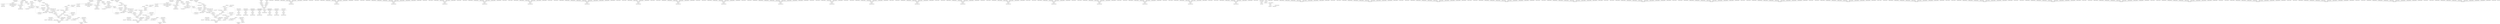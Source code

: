 digraph data_path {
  NOT_u1_u1_12353_wire [shape=ellipse];
  NOT_u1_u1_12648_wire [shape=ellipse];
  NOT_u1_u1_12949_wire [shape=ellipse];
  add41x_xi106_12832 [shape=ellipse];
  add41x_xi76_12531 [shape=ellipse];
  add41x_xi_12236 [shape=ellipse];
  add43x_xi108_12843 [shape=ellipse];
  add43x_xi78_12542 [shape=ellipse];
  add43x_xi_12247 [shape=ellipse];
  add50x_xi109_12849 [shape=ellipse];
  add50x_xi79_12548 [shape=ellipse];
  add50x_xi_12253 [shape=ellipse];
  add54x_xi110_12855 [shape=ellipse];
  add54x_xi80_12554 [shape=ellipse];
  add54x_xi_12259 [shape=ellipse];
  add57x_xi111_12861 [shape=ellipse];
  add57x_xi81_12560 [shape=ellipse];
  add57x_xi_12265 [shape=ellipse];
  add79x_xi122_12937 [shape=ellipse];
  add79x_xi92_12636 [shape=ellipse];
  add79x_xi_12341 [shape=ellipse];
  call1_13595 [shape=ellipse];
  call_12075 [shape=ellipse];
  callx_xi112_12875 [shape=ellipse];
  callx_xi127_12984 [shape=ellipse];
  callx_xi128_13030 [shape=ellipse];
  callx_xi129_13084 [shape=ellipse];
  callx_xi130_13126 [shape=ellipse];
  callx_xi131_13147 [shape=ellipse];
  callx_xi132_13193 [shape=ellipse];
  callx_xi133_13247 [shape=ellipse];
  callx_xi134_13289 [shape=ellipse];
  callx_xi135_13310 [shape=ellipse];
  callx_xi136_13356 [shape=ellipse];
  callx_xi137_13410 [shape=ellipse];
  callx_xi138_13452 [shape=ellipse];
  callx_xi139_13473 [shape=ellipse];
  callx_xi140_13519 [shape=ellipse];
  callx_xi141_13565 [shape=ellipse];
  callx_xi64_12139 [shape=ellipse];
  callx_xi65_12279 [shape=ellipse];
  callx_xi67_12388 [shape=ellipse];
  callx_xi68_12434 [shape=ellipse];
  callx_xi82_12574 [shape=ellipse];
  callx_xi97_12689 [shape=ellipse];
  callx_xi98_12735 [shape=ellipse];
  callx_xi_12093 [shape=ellipse];
  chlx_x0x_xi101_12804 [shape=ellipse];
  chlx_x0x_xi101_at_entry_12781 [shape=ellipse];
  chlx_x0x_xi71_12503 [shape=ellipse];
  chlx_x0x_xi71_at_entry_12480 [shape=ellipse];
  chlx_x0x_xi_12208 [shape=ellipse];
  chlx_x0x_xi_at_entry_12185 [shape=ellipse];
  chlx_x1x_xi117_12906 [shape=ellipse];
  chlx_x1x_xi87_12605 [shape=ellipse];
  chlx_x1x_xi_12310 [shape=ellipse];
  cmp72x_xi118_12912 [shape=ellipse];
  cmp72x_xi88_12611 [shape=ellipse];
  cmp72x_xi_12316 [shape=ellipse];
  cmp84x_xi123_12943 [shape=ellipse];
  cmp84x_xi93_12642 [shape=ellipse];
  cmp84x_xi_12347 [shape=ellipse];
  cmpx_xi114_12887 [shape=ellipse];
  cmpx_xi84_12586 [shape=ellipse];
  cmpx_xi_12291 [shape=ellipse];
  colx_x1x_xi100_12423_delayed_1_0_12894 [shape=ellipse];
  colx_x1x_xi100_12799 [shape=ellipse];
  colx_x1x_xi100_at_entry_12776 [shape=ellipse];
  colx_x1x_xi70_12131_delayed_1_0_12593 [shape=ellipse];
  colx_x1x_xi70_12498 [shape=ellipse];
  colx_x1x_xi70_at_entry_12475 [shape=ellipse];
  colx_x1x_xi_11845_delayed_1_0_12298 [shape=ellipse];
  colx_x1x_xi_12203 [shape=ellipse];
  colx_x1x_xi_at_entry_12180 [shape=ellipse];
  colx_x2x_xi121_12931 [shape=ellipse];
  colx_x2x_xi91_12630 [shape=ellipse];
  colx_x2x_xi_12335 [shape=ellipse];
  conv10_13619 [shape=ellipse];
  conv16_13629 [shape=ellipse];
  conv22_13639 [shape=ellipse];
  conv28_13649 [shape=ellipse];
  conv2_13600 [shape=ellipse];
  conv31x_xi102_12813 [shape=ellipse];
  conv31x_xi72_12512 [shape=ellipse];
  conv31x_xi_12217 [shape=ellipse];
  conv34_13659 [shape=ellipse];
  conv35x_xi103_12817 [shape=ellipse];
  conv35x_xi73_12516 [shape=ellipse];
  conv35x_xi_12221 [shape=ellipse];
  conv39x_xi104_12821 [shape=ellipse];
  conv39x_xi74_12520 [shape=ellipse];
  conv39x_xi_12225 [shape=ellipse];
  conv40_13669 [shape=ellipse];
  conv46_13679 [shape=ellipse];
  conv6_13609 [shape=ellipse];
  conv89x_xi125_12963 [shape=ellipse];
  conv89x_xi95_12668 [shape=ellipse];
  conv89x_xi_12367 [shape=ellipse];
  conv_12664 [shape=ellipse];
  exitcond1_12066 [shape=ellipse];
  iNsTr_11_11816_delayed_1_0_12268 [shape=ellipse];
  iNsTr_11_12193 [shape=ellipse];
  iNsTr_11_at_entry_12170 [shape=ellipse];
  iNsTr_1_12045 [shape=ellipse];
  iNsTr_23_12102_delayed_1_0_12563 [shape=ellipse];
  iNsTr_23_12488 [shape=ellipse];
  iNsTr_23_at_entry_12465 [shape=ellipse];
  iNsTr_35_12394_delayed_1_0_12864 [shape=ellipse];
  iNsTr_35_12789 [shape=ellipse];
  iNsTr_35_at_entry_12766 [shape=ellipse];
  inc67x_xcolx_x1x_xi116_12899 [shape=ellipse];
  inc67x_xcolx_x1x_xi86_12598 [shape=ellipse];
  inc67x_xcolx_x1x_xi_12303 [shape=ellipse];
  inc67x_xi115_12891 [shape=ellipse];
  inc67x_xi85_12590 [shape=ellipse];
  inc67x_xi_12295 [shape=ellipse];
  inc76x_xi119_12916 [shape=ellipse];
  inc76x_xi89_12615 [shape=ellipse];
  inc76x_xi_12320 [shape=ellipse];
  inc76x_xrow18x_x1x_xi120_12924 [shape=ellipse];
  inc76x_xrow18x_x1x_xi120x_xlcssa_12955 [shape=ellipse];
  inc76x_xrow18x_x1x_xi90_12623 [shape=ellipse];
  inc76x_xrow18x_x1x_xi90x_xlcssa_12654 [shape=ellipse];
  inc76x_xrow18x_x1x_xi_12328 [shape=ellipse];
  inc76x_xrow18x_x1x_xix_xlcssa_12359 [shape=ellipse];
  incx_xi113_12881 [shape=ellipse];
  incx_xi66_12285 [shape=ellipse];
  incx_xi83_12580 [shape=ellipse];
  incx_xi_12060 [shape=ellipse];
  mul40x_xi105_12827 [shape=ellipse];
  mul40x_xi75_12526 [shape=ellipse];
  mul40x_xi_12231 [shape=ellipse];
  row18x_x1x_xi69_12153_delayed_2_0_12618 [shape=ellipse];
  row18x_x1x_xi69_12493 [shape=ellipse];
  row18x_x1x_xi69_at_entry_12470 [shape=ellipse];
  row18x_x1x_xi99_12445_delayed_2_0_12919 [shape=ellipse];
  row18x_x1x_xi99_12794 [shape=ellipse];
  row18x_x1x_xi99_at_entry_12771 [shape=ellipse];
  row18x_x1x_xi_11867_delayed_2_0_12323 [shape=ellipse];
  row18x_x1x_xi_12198 [shape=ellipse];
  row18x_x1x_xi_at_entry_12175 [shape=ellipse];
  shlx_xi107_12838 [shape=ellipse];
  shlx_xi77_12537 [shape=ellipse];
  shlx_xi_12242 [shape=ellipse];
  shr13_13625 [shape=ellipse];
  shr19_13635 [shape=ellipse];
  shr25_13645 [shape=ellipse];
  shr31_13655 [shape=ellipse];
  shr37_13665 [shape=ellipse];
  shr43_13675 [shape=ellipse];
  shr_13615 [shape=ellipse];
  sub_13605 [shape=ellipse];
  type_cast_12049_wire_constant [shape=ellipse];
  type_cast_12051_wire [shape=ellipse];
  type_cast_12058_wire_constant [shape=ellipse];
  type_cast_12064_wire_constant [shape=ellipse];
  type_cast_12077_wire_constant [shape=ellipse];
  type_cast_12079_wire_constant [shape=ellipse];
  type_cast_12081_wire_constant [shape=ellipse];
  type_cast_12083_wire_constant [shape=ellipse];
  type_cast_12085_wire_constant [shape=ellipse];
  type_cast_12087_wire_constant [shape=ellipse];
  type_cast_12089_wire_constant [shape=ellipse];
  type_cast_12091_wire_constant [shape=ellipse];
  type_cast_12098_wire_constant [shape=ellipse];
  type_cast_12100_wire_constant [shape=ellipse];
  type_cast_12102_wire_constant [shape=ellipse];
  type_cast_12104_wire_constant [shape=ellipse];
  type_cast_12106_wire_constant [shape=ellipse];
  type_cast_12108_wire_constant [shape=ellipse];
  type_cast_12110_wire_constant [shape=ellipse];
  type_cast_12112_wire_constant [shape=ellipse];
  type_cast_12114_wire_constant [shape=ellipse];
  type_cast_12116_wire_constant [shape=ellipse];
  type_cast_12118_wire_constant [shape=ellipse];
  type_cast_12120_wire_constant [shape=ellipse];
  type_cast_12123_wire_constant [shape=ellipse];
  type_cast_12125_wire_constant [shape=ellipse];
  type_cast_12127_wire_constant [shape=ellipse];
  type_cast_12129_wire_constant [shape=ellipse];
  type_cast_12131_wire_constant [shape=ellipse];
  type_cast_12133_wire_constant [shape=ellipse];
  type_cast_12135_wire_constant [shape=ellipse];
  type_cast_12137_wire_constant [shape=ellipse];
  type_cast_12144_wire_constant [shape=ellipse];
  type_cast_12146_wire_constant [shape=ellipse];
  type_cast_12148_wire_constant [shape=ellipse];
  type_cast_12150_wire_constant [shape=ellipse];
  type_cast_12152_wire_constant [shape=ellipse];
  type_cast_12154_wire_constant [shape=ellipse];
  type_cast_12156_wire_constant [shape=ellipse];
  type_cast_12158_wire_constant [shape=ellipse];
  type_cast_12160_wire_constant [shape=ellipse];
  type_cast_12162_wire_constant [shape=ellipse];
  type_cast_12164_wire_constant [shape=ellipse];
  type_cast_12166_wire_constant [shape=ellipse];
  type_cast_12196_wire [shape=ellipse];
  type_cast_12201_wire [shape=ellipse];
  type_cast_12206_wire [shape=ellipse];
  type_cast_12211_wire [shape=ellipse];
  type_cast_12229_wire_constant [shape=ellipse];
  type_cast_12240_wire_constant [shape=ellipse];
  type_cast_12251_wire_constant [shape=ellipse];
  type_cast_12257_wire_constant [shape=ellipse];
  type_cast_12263_wire_constant [shape=ellipse];
  type_cast_12275_wire_constant [shape=ellipse];
  type_cast_12277_wire_constant [shape=ellipse];
  type_cast_12283_wire_constant [shape=ellipse];
  type_cast_12289_wire_constant [shape=ellipse];
  type_cast_12307_wire_constant [shape=ellipse];
  type_cast_12314_wire_constant [shape=ellipse];
  type_cast_12332_wire_constant [shape=ellipse];
  type_cast_12339_wire_constant [shape=ellipse];
  type_cast_12345_wire_constant [shape=ellipse];
  type_cast_12362_wire [shape=ellipse];
  type_cast_12372_wire_constant [shape=ellipse];
  type_cast_12374_wire_constant [shape=ellipse];
  type_cast_12376_wire_constant [shape=ellipse];
  type_cast_12378_wire_constant [shape=ellipse];
  type_cast_12380_wire_constant [shape=ellipse];
  type_cast_12382_wire_constant [shape=ellipse];
  type_cast_12384_wire_constant [shape=ellipse];
  type_cast_12386_wire_constant [shape=ellipse];
  type_cast_12393_wire_constant [shape=ellipse];
  type_cast_12395_wire_constant [shape=ellipse];
  type_cast_12397_wire_constant [shape=ellipse];
  type_cast_12399_wire_constant [shape=ellipse];
  type_cast_12401_wire_constant [shape=ellipse];
  type_cast_12403_wire_constant [shape=ellipse];
  type_cast_12405_wire_constant [shape=ellipse];
  type_cast_12407_wire_constant [shape=ellipse];
  type_cast_12409_wire_constant [shape=ellipse];
  type_cast_12411_wire_constant [shape=ellipse];
  type_cast_12413_wire_constant [shape=ellipse];
  type_cast_12415_wire_constant [shape=ellipse];
  type_cast_12418_wire_constant [shape=ellipse];
  type_cast_12420_wire_constant [shape=ellipse];
  type_cast_12422_wire_constant [shape=ellipse];
  type_cast_12424_wire_constant [shape=ellipse];
  type_cast_12426_wire_constant [shape=ellipse];
  type_cast_12428_wire_constant [shape=ellipse];
  type_cast_12430_wire_constant [shape=ellipse];
  type_cast_12432_wire_constant [shape=ellipse];
  type_cast_12439_wire_constant [shape=ellipse];
  type_cast_12441_wire_constant [shape=ellipse];
  type_cast_12443_wire_constant [shape=ellipse];
  type_cast_12445_wire_constant [shape=ellipse];
  type_cast_12447_wire_constant [shape=ellipse];
  type_cast_12449_wire_constant [shape=ellipse];
  type_cast_12451_wire_constant [shape=ellipse];
  type_cast_12453_wire_constant [shape=ellipse];
  type_cast_12455_wire_constant [shape=ellipse];
  type_cast_12457_wire_constant [shape=ellipse];
  type_cast_12459_wire_constant [shape=ellipse];
  type_cast_12461_wire_constant [shape=ellipse];
  type_cast_12491_wire [shape=ellipse];
  type_cast_12496_wire [shape=ellipse];
  type_cast_12501_wire [shape=ellipse];
  type_cast_12506_wire [shape=ellipse];
  type_cast_12524_wire_constant [shape=ellipse];
  type_cast_12535_wire_constant [shape=ellipse];
  type_cast_12546_wire_constant [shape=ellipse];
  type_cast_12552_wire_constant [shape=ellipse];
  type_cast_12558_wire_constant [shape=ellipse];
  type_cast_12570_wire_constant [shape=ellipse];
  type_cast_12572_wire_constant [shape=ellipse];
  type_cast_12578_wire_constant [shape=ellipse];
  type_cast_12584_wire_constant [shape=ellipse];
  type_cast_12602_wire_constant [shape=ellipse];
  type_cast_12609_wire_constant [shape=ellipse];
  type_cast_12627_wire_constant [shape=ellipse];
  type_cast_12634_wire_constant [shape=ellipse];
  type_cast_12640_wire_constant [shape=ellipse];
  type_cast_12657_wire [shape=ellipse];
  type_cast_12662_wire [shape=ellipse];
  type_cast_12673_wire_constant [shape=ellipse];
  type_cast_12675_wire_constant [shape=ellipse];
  type_cast_12677_wire_constant [shape=ellipse];
  type_cast_12679_wire_constant [shape=ellipse];
  type_cast_12681_wire_constant [shape=ellipse];
  type_cast_12683_wire_constant [shape=ellipse];
  type_cast_12685_wire_constant [shape=ellipse];
  type_cast_12687_wire_constant [shape=ellipse];
  type_cast_12694_wire_constant [shape=ellipse];
  type_cast_12696_wire_constant [shape=ellipse];
  type_cast_12698_wire_constant [shape=ellipse];
  type_cast_12700_wire_constant [shape=ellipse];
  type_cast_12702_wire_constant [shape=ellipse];
  type_cast_12704_wire_constant [shape=ellipse];
  type_cast_12706_wire_constant [shape=ellipse];
  type_cast_12708_wire_constant [shape=ellipse];
  type_cast_12710_wire_constant [shape=ellipse];
  type_cast_12712_wire_constant [shape=ellipse];
  type_cast_12714_wire_constant [shape=ellipse];
  type_cast_12716_wire_constant [shape=ellipse];
  type_cast_12719_wire_constant [shape=ellipse];
  type_cast_12721_wire_constant [shape=ellipse];
  type_cast_12723_wire_constant [shape=ellipse];
  type_cast_12725_wire_constant [shape=ellipse];
  type_cast_12727_wire_constant [shape=ellipse];
  type_cast_12729_wire_constant [shape=ellipse];
  type_cast_12731_wire_constant [shape=ellipse];
  type_cast_12733_wire_constant [shape=ellipse];
  type_cast_12740_wire_constant [shape=ellipse];
  type_cast_12742_wire_constant [shape=ellipse];
  type_cast_12744_wire_constant [shape=ellipse];
  type_cast_12746_wire_constant [shape=ellipse];
  type_cast_12748_wire_constant [shape=ellipse];
  type_cast_12750_wire_constant [shape=ellipse];
  type_cast_12752_wire_constant [shape=ellipse];
  type_cast_12754_wire_constant [shape=ellipse];
  type_cast_12756_wire_constant [shape=ellipse];
  type_cast_12758_wire_constant [shape=ellipse];
  type_cast_12760_wire_constant [shape=ellipse];
  type_cast_12762_wire_constant [shape=ellipse];
  type_cast_12792_wire [shape=ellipse];
  type_cast_12797_wire [shape=ellipse];
  type_cast_12802_wire [shape=ellipse];
  type_cast_12807_wire [shape=ellipse];
  type_cast_12825_wire_constant [shape=ellipse];
  type_cast_12836_wire_constant [shape=ellipse];
  type_cast_12847_wire_constant [shape=ellipse];
  type_cast_12853_wire_constant [shape=ellipse];
  type_cast_12859_wire_constant [shape=ellipse];
  type_cast_12871_wire_constant [shape=ellipse];
  type_cast_12873_wire_constant [shape=ellipse];
  type_cast_12879_wire_constant [shape=ellipse];
  type_cast_12885_wire_constant [shape=ellipse];
  type_cast_12903_wire_constant [shape=ellipse];
  type_cast_12910_wire_constant [shape=ellipse];
  type_cast_12928_wire_constant [shape=ellipse];
  type_cast_12935_wire_constant [shape=ellipse];
  type_cast_12941_wire_constant [shape=ellipse];
  type_cast_12958_wire [shape=ellipse];
  type_cast_12968_wire_constant [shape=ellipse];
  type_cast_12970_wire_constant [shape=ellipse];
  type_cast_12972_wire_constant [shape=ellipse];
  type_cast_12974_wire_constant [shape=ellipse];
  type_cast_12976_wire_constant [shape=ellipse];
  type_cast_12978_wire_constant [shape=ellipse];
  type_cast_12980_wire_constant [shape=ellipse];
  type_cast_12982_wire_constant [shape=ellipse];
  type_cast_12989_wire_constant [shape=ellipse];
  type_cast_12991_wire_constant [shape=ellipse];
  type_cast_12993_wire_constant [shape=ellipse];
  type_cast_12995_wire_constant [shape=ellipse];
  type_cast_12997_wire_constant [shape=ellipse];
  type_cast_12999_wire_constant [shape=ellipse];
  type_cast_13001_wire_constant [shape=ellipse];
  type_cast_13003_wire_constant [shape=ellipse];
  type_cast_13005_wire_constant [shape=ellipse];
  type_cast_13007_wire_constant [shape=ellipse];
  type_cast_13009_wire_constant [shape=ellipse];
  type_cast_13011_wire_constant [shape=ellipse];
  type_cast_13014_wire_constant [shape=ellipse];
  type_cast_13016_wire_constant [shape=ellipse];
  type_cast_13018_wire_constant [shape=ellipse];
  type_cast_13020_wire_constant [shape=ellipse];
  type_cast_13022_wire_constant [shape=ellipse];
  type_cast_13024_wire_constant [shape=ellipse];
  type_cast_13026_wire_constant [shape=ellipse];
  type_cast_13028_wire_constant [shape=ellipse];
  type_cast_13035_wire_constant [shape=ellipse];
  type_cast_13037_wire_constant [shape=ellipse];
  type_cast_13039_wire_constant [shape=ellipse];
  type_cast_13041_wire_constant [shape=ellipse];
  type_cast_13043_wire_constant [shape=ellipse];
  type_cast_13045_wire_constant [shape=ellipse];
  type_cast_13047_wire_constant [shape=ellipse];
  type_cast_13049_wire_constant [shape=ellipse];
  type_cast_13051_wire_constant [shape=ellipse];
  type_cast_13053_wire_constant [shape=ellipse];
  type_cast_13055_wire_constant [shape=ellipse];
  type_cast_13057_wire_constant [shape=ellipse];
  type_cast_13060_wire_constant [shape=ellipse];
  type_cast_13062_wire_constant [shape=ellipse];
  type_cast_13064_wire_constant [shape=ellipse];
  type_cast_13066_wire_constant [shape=ellipse];
  type_cast_13068_wire_constant [shape=ellipse];
  type_cast_13070_wire_constant [shape=ellipse];
  type_cast_13072_wire_constant [shape=ellipse];
  type_cast_13074_wire_constant [shape=ellipse];
  type_cast_13076_wire_constant [shape=ellipse];
  type_cast_13078_wire_constant [shape=ellipse];
  type_cast_13080_wire_constant [shape=ellipse];
  type_cast_13082_wire_constant [shape=ellipse];
  type_cast_13089_wire_constant [shape=ellipse];
  type_cast_13091_wire_constant [shape=ellipse];
  type_cast_13093_wire_constant [shape=ellipse];
  type_cast_13095_wire_constant [shape=ellipse];
  type_cast_13097_wire_constant [shape=ellipse];
  type_cast_13099_wire_constant [shape=ellipse];
  type_cast_13101_wire_constant [shape=ellipse];
  type_cast_13103_wire_constant [shape=ellipse];
  type_cast_13105_wire_constant [shape=ellipse];
  type_cast_13107_wire_constant [shape=ellipse];
  type_cast_13109_wire_constant [shape=ellipse];
  type_cast_13111_wire_constant [shape=ellipse];
  type_cast_13114_wire_constant [shape=ellipse];
  type_cast_13116_wire_constant [shape=ellipse];
  type_cast_13118_wire_constant [shape=ellipse];
  type_cast_13120_wire_constant [shape=ellipse];
  type_cast_13122_wire_constant [shape=ellipse];
  type_cast_13124_wire_constant [shape=ellipse];
  type_cast_13131_wire_constant [shape=ellipse];
  type_cast_13133_wire_constant [shape=ellipse];
  type_cast_13135_wire_constant [shape=ellipse];
  type_cast_13137_wire_constant [shape=ellipse];
  type_cast_13139_wire_constant [shape=ellipse];
  type_cast_13141_wire_constant [shape=ellipse];
  type_cast_13143_wire_constant [shape=ellipse];
  type_cast_13145_wire_constant [shape=ellipse];
  type_cast_13152_wire_constant [shape=ellipse];
  type_cast_13154_wire_constant [shape=ellipse];
  type_cast_13156_wire_constant [shape=ellipse];
  type_cast_13158_wire_constant [shape=ellipse];
  type_cast_13160_wire_constant [shape=ellipse];
  type_cast_13162_wire_constant [shape=ellipse];
  type_cast_13164_wire_constant [shape=ellipse];
  type_cast_13166_wire_constant [shape=ellipse];
  type_cast_13168_wire_constant [shape=ellipse];
  type_cast_13170_wire_constant [shape=ellipse];
  type_cast_13172_wire_constant [shape=ellipse];
  type_cast_13174_wire_constant [shape=ellipse];
  type_cast_13177_wire_constant [shape=ellipse];
  type_cast_13179_wire_constant [shape=ellipse];
  type_cast_13181_wire_constant [shape=ellipse];
  type_cast_13183_wire_constant [shape=ellipse];
  type_cast_13185_wire_constant [shape=ellipse];
  type_cast_13187_wire_constant [shape=ellipse];
  type_cast_13189_wire_constant [shape=ellipse];
  type_cast_13191_wire_constant [shape=ellipse];
  type_cast_13198_wire_constant [shape=ellipse];
  type_cast_13200_wire_constant [shape=ellipse];
  type_cast_13202_wire_constant [shape=ellipse];
  type_cast_13204_wire_constant [shape=ellipse];
  type_cast_13206_wire_constant [shape=ellipse];
  type_cast_13208_wire_constant [shape=ellipse];
  type_cast_13210_wire_constant [shape=ellipse];
  type_cast_13212_wire_constant [shape=ellipse];
  type_cast_13214_wire_constant [shape=ellipse];
  type_cast_13216_wire_constant [shape=ellipse];
  type_cast_13218_wire_constant [shape=ellipse];
  type_cast_13220_wire_constant [shape=ellipse];
  type_cast_13223_wire_constant [shape=ellipse];
  type_cast_13225_wire_constant [shape=ellipse];
  type_cast_13227_wire_constant [shape=ellipse];
  type_cast_13229_wire_constant [shape=ellipse];
  type_cast_13231_wire_constant [shape=ellipse];
  type_cast_13233_wire_constant [shape=ellipse];
  type_cast_13235_wire_constant [shape=ellipse];
  type_cast_13237_wire_constant [shape=ellipse];
  type_cast_13239_wire_constant [shape=ellipse];
  type_cast_13241_wire_constant [shape=ellipse];
  type_cast_13243_wire_constant [shape=ellipse];
  type_cast_13245_wire_constant [shape=ellipse];
  type_cast_13252_wire_constant [shape=ellipse];
  type_cast_13254_wire_constant [shape=ellipse];
  type_cast_13256_wire_constant [shape=ellipse];
  type_cast_13258_wire_constant [shape=ellipse];
  type_cast_13260_wire_constant [shape=ellipse];
  type_cast_13262_wire_constant [shape=ellipse];
  type_cast_13264_wire_constant [shape=ellipse];
  type_cast_13266_wire_constant [shape=ellipse];
  type_cast_13268_wire_constant [shape=ellipse];
  type_cast_13270_wire_constant [shape=ellipse];
  type_cast_13272_wire_constant [shape=ellipse];
  type_cast_13274_wire_constant [shape=ellipse];
  type_cast_13277_wire_constant [shape=ellipse];
  type_cast_13279_wire_constant [shape=ellipse];
  type_cast_13281_wire_constant [shape=ellipse];
  type_cast_13283_wire_constant [shape=ellipse];
  type_cast_13285_wire_constant [shape=ellipse];
  type_cast_13287_wire_constant [shape=ellipse];
  type_cast_13294_wire_constant [shape=ellipse];
  type_cast_13296_wire_constant [shape=ellipse];
  type_cast_13298_wire_constant [shape=ellipse];
  type_cast_13300_wire_constant [shape=ellipse];
  type_cast_13302_wire_constant [shape=ellipse];
  type_cast_13304_wire_constant [shape=ellipse];
  type_cast_13306_wire_constant [shape=ellipse];
  type_cast_13308_wire_constant [shape=ellipse];
  type_cast_13315_wire_constant [shape=ellipse];
  type_cast_13317_wire_constant [shape=ellipse];
  type_cast_13319_wire_constant [shape=ellipse];
  type_cast_13321_wire_constant [shape=ellipse];
  type_cast_13323_wire_constant [shape=ellipse];
  type_cast_13325_wire_constant [shape=ellipse];
  type_cast_13327_wire_constant [shape=ellipse];
  type_cast_13329_wire_constant [shape=ellipse];
  type_cast_13331_wire_constant [shape=ellipse];
  type_cast_13333_wire_constant [shape=ellipse];
  type_cast_13335_wire_constant [shape=ellipse];
  type_cast_13337_wire_constant [shape=ellipse];
  type_cast_13340_wire_constant [shape=ellipse];
  type_cast_13342_wire_constant [shape=ellipse];
  type_cast_13344_wire_constant [shape=ellipse];
  type_cast_13346_wire_constant [shape=ellipse];
  type_cast_13348_wire_constant [shape=ellipse];
  type_cast_13350_wire_constant [shape=ellipse];
  type_cast_13352_wire_constant [shape=ellipse];
  type_cast_13354_wire_constant [shape=ellipse];
  type_cast_13361_wire_constant [shape=ellipse];
  type_cast_13363_wire_constant [shape=ellipse];
  type_cast_13365_wire_constant [shape=ellipse];
  type_cast_13367_wire_constant [shape=ellipse];
  type_cast_13369_wire_constant [shape=ellipse];
  type_cast_13371_wire_constant [shape=ellipse];
  type_cast_13373_wire_constant [shape=ellipse];
  type_cast_13375_wire_constant [shape=ellipse];
  type_cast_13377_wire_constant [shape=ellipse];
  type_cast_13379_wire_constant [shape=ellipse];
  type_cast_13381_wire_constant [shape=ellipse];
  type_cast_13383_wire_constant [shape=ellipse];
  type_cast_13386_wire_constant [shape=ellipse];
  type_cast_13388_wire_constant [shape=ellipse];
  type_cast_13390_wire_constant [shape=ellipse];
  type_cast_13392_wire_constant [shape=ellipse];
  type_cast_13394_wire_constant [shape=ellipse];
  type_cast_13396_wire_constant [shape=ellipse];
  type_cast_13398_wire_constant [shape=ellipse];
  type_cast_13400_wire_constant [shape=ellipse];
  type_cast_13402_wire_constant [shape=ellipse];
  type_cast_13404_wire_constant [shape=ellipse];
  type_cast_13406_wire_constant [shape=ellipse];
  type_cast_13408_wire_constant [shape=ellipse];
  type_cast_13415_wire_constant [shape=ellipse];
  type_cast_13417_wire_constant [shape=ellipse];
  type_cast_13419_wire_constant [shape=ellipse];
  type_cast_13421_wire_constant [shape=ellipse];
  type_cast_13423_wire_constant [shape=ellipse];
  type_cast_13425_wire_constant [shape=ellipse];
  type_cast_13427_wire_constant [shape=ellipse];
  type_cast_13429_wire_constant [shape=ellipse];
  type_cast_13431_wire_constant [shape=ellipse];
  type_cast_13433_wire_constant [shape=ellipse];
  type_cast_13435_wire_constant [shape=ellipse];
  type_cast_13437_wire_constant [shape=ellipse];
  type_cast_13440_wire_constant [shape=ellipse];
  type_cast_13442_wire_constant [shape=ellipse];
  type_cast_13444_wire_constant [shape=ellipse];
  type_cast_13446_wire_constant [shape=ellipse];
  type_cast_13448_wire_constant [shape=ellipse];
  type_cast_13450_wire_constant [shape=ellipse];
  type_cast_13457_wire_constant [shape=ellipse];
  type_cast_13459_wire_constant [shape=ellipse];
  type_cast_13461_wire_constant [shape=ellipse];
  type_cast_13463_wire_constant [shape=ellipse];
  type_cast_13465_wire_constant [shape=ellipse];
  type_cast_13467_wire_constant [shape=ellipse];
  type_cast_13469_wire_constant [shape=ellipse];
  type_cast_13471_wire_constant [shape=ellipse];
  type_cast_13478_wire_constant [shape=ellipse];
  type_cast_13480_wire_constant [shape=ellipse];
  type_cast_13482_wire_constant [shape=ellipse];
  type_cast_13484_wire_constant [shape=ellipse];
  type_cast_13486_wire_constant [shape=ellipse];
  type_cast_13488_wire_constant [shape=ellipse];
  type_cast_13490_wire_constant [shape=ellipse];
  type_cast_13492_wire_constant [shape=ellipse];
  type_cast_13494_wire_constant [shape=ellipse];
  type_cast_13496_wire_constant [shape=ellipse];
  type_cast_13498_wire_constant [shape=ellipse];
  type_cast_13500_wire_constant [shape=ellipse];
  type_cast_13503_wire_constant [shape=ellipse];
  type_cast_13505_wire_constant [shape=ellipse];
  type_cast_13507_wire_constant [shape=ellipse];
  type_cast_13509_wire_constant [shape=ellipse];
  type_cast_13511_wire_constant [shape=ellipse];
  type_cast_13513_wire_constant [shape=ellipse];
  type_cast_13515_wire_constant [shape=ellipse];
  type_cast_13517_wire_constant [shape=ellipse];
  type_cast_13524_wire_constant [shape=ellipse];
  type_cast_13526_wire_constant [shape=ellipse];
  type_cast_13528_wire_constant [shape=ellipse];
  type_cast_13530_wire_constant [shape=ellipse];
  type_cast_13532_wire_constant [shape=ellipse];
  type_cast_13534_wire_constant [shape=ellipse];
  type_cast_13536_wire_constant [shape=ellipse];
  type_cast_13538_wire_constant [shape=ellipse];
  type_cast_13540_wire_constant [shape=ellipse];
  type_cast_13542_wire_constant [shape=ellipse];
  type_cast_13544_wire_constant [shape=ellipse];
  type_cast_13546_wire_constant [shape=ellipse];
  type_cast_13549_wire_constant [shape=ellipse];
  type_cast_13551_wire_constant [shape=ellipse];
  type_cast_13553_wire_constant [shape=ellipse];
  type_cast_13555_wire_constant [shape=ellipse];
  type_cast_13557_wire_constant [shape=ellipse];
  type_cast_13559_wire_constant [shape=ellipse];
  type_cast_13561_wire_constant [shape=ellipse];
  type_cast_13563_wire_constant [shape=ellipse];
  type_cast_13570_wire_constant [shape=ellipse];
  type_cast_13572_wire_constant [shape=ellipse];
  type_cast_13574_wire_constant [shape=ellipse];
  type_cast_13576_wire_constant [shape=ellipse];
  type_cast_13578_wire_constant [shape=ellipse];
  type_cast_13580_wire_constant [shape=ellipse];
  type_cast_13582_wire_constant [shape=ellipse];
  type_cast_13584_wire_constant [shape=ellipse];
  type_cast_13586_wire_constant [shape=ellipse];
  type_cast_13588_wire_constant [shape=ellipse];
  type_cast_13590_wire_constant [shape=ellipse];
  type_cast_13592_wire_constant [shape=ellipse];
  type_cast_13598_wire [shape=ellipse];
  type_cast_13613_wire_constant [shape=ellipse];
  type_cast_13623_wire_constant [shape=ellipse];
  type_cast_13633_wire_constant [shape=ellipse];
  type_cast_13643_wire_constant [shape=ellipse];
  type_cast_13653_wire_constant [shape=ellipse];
  type_cast_13663_wire_constant [shape=ellipse];
  type_cast_13673_wire_constant [shape=ellipse];
  whilex_xbodyx_xi124_maxPool3Dx_xexit126_taken_12946 [shape=ellipse];
  whilex_xbodyx_xi94_maxPool3Dx_xexit96_taken_12645 [shape=ellipse];
  whilex_xbodyx_xi_maxPool3Dx_xexit_taken_12350 [shape=ellipse];
  ADD_u16_u16_12284_inst [shape=diamond];
chlx_x0x_xi_12208  -> ADD_u16_u16_12284_inst;
type_cast_12283_wire_constant  -> ADD_u16_u16_12284_inst;
ADD_u16_u16_12284_inst -> incx_xi66_12285;
  ADD_u16_u16_12302_inst [shape=diamond];
inc67x_xi_12295  -> ADD_u16_u16_12302_inst;
colx_x1x_xi_11845_delayed_1_0_12298  -> ADD_u16_u16_12302_inst;
ADD_u16_u16_12302_inst -> inc67x_xcolx_x1x_xi_12303;
  ADD_u16_u16_12327_inst [shape=diamond];
inc76x_xi_12320  -> ADD_u16_u16_12327_inst;
row18x_x1x_xi_11867_delayed_2_0_12323  -> ADD_u16_u16_12327_inst;
ADD_u16_u16_12327_inst -> inc76x_xrow18x_x1x_xi_12328;
  ADD_u16_u16_12579_inst [shape=diamond];
chlx_x0x_xi71_12503  -> ADD_u16_u16_12579_inst;
type_cast_12578_wire_constant  -> ADD_u16_u16_12579_inst;
ADD_u16_u16_12579_inst -> incx_xi83_12580;
  ADD_u16_u16_12597_inst [shape=diamond];
inc67x_xi85_12590  -> ADD_u16_u16_12597_inst;
colx_x1x_xi70_12131_delayed_1_0_12593  -> ADD_u16_u16_12597_inst;
ADD_u16_u16_12597_inst -> inc67x_xcolx_x1x_xi86_12598;
  ADD_u16_u16_12622_inst [shape=diamond];
inc76x_xi89_12615  -> ADD_u16_u16_12622_inst;
row18x_x1x_xi69_12153_delayed_2_0_12618  -> ADD_u16_u16_12622_inst;
ADD_u16_u16_12622_inst -> inc76x_xrow18x_x1x_xi90_12623;
  ADD_u16_u16_12880_inst [shape=diamond];
chlx_x0x_xi101_12804  -> ADD_u16_u16_12880_inst;
type_cast_12879_wire_constant  -> ADD_u16_u16_12880_inst;
ADD_u16_u16_12880_inst -> incx_xi113_12881;
  ADD_u16_u16_12898_inst [shape=diamond];
inc67x_xi115_12891  -> ADD_u16_u16_12898_inst;
colx_x1x_xi100_12423_delayed_1_0_12894  -> ADD_u16_u16_12898_inst;
ADD_u16_u16_12898_inst -> inc67x_xcolx_x1x_xi116_12899;
  ADD_u16_u16_12923_inst [shape=diamond];
inc76x_xi119_12916  -> ADD_u16_u16_12923_inst;
row18x_x1x_xi99_12445_delayed_2_0_12919  -> ADD_u16_u16_12923_inst;
ADD_u16_u16_12923_inst -> inc76x_xrow18x_x1x_xi120_12924;
  ADD_u32_u32_12235_inst [shape=diamond];
conv35x_xi_12221  -> ADD_u32_u32_12235_inst;
mul40x_xi_12231  -> ADD_u32_u32_12235_inst;
ADD_u32_u32_12235_inst -> add41x_xi_12236;
  ADD_u32_u32_12246_inst [shape=diamond];
shlx_xi_12242  -> ADD_u32_u32_12246_inst;
conv31x_xi_12217  -> ADD_u32_u32_12246_inst;
ADD_u32_u32_12246_inst -> add43x_xi_12247;
  ADD_u32_u32_12252_inst [shape=diamond];
add43x_xi_12247  -> ADD_u32_u32_12252_inst;
type_cast_12251_wire_constant  -> ADD_u32_u32_12252_inst;
ADD_u32_u32_12252_inst -> add50x_xi_12253;
  ADD_u32_u32_12258_inst [shape=diamond];
add43x_xi_12247  -> ADD_u32_u32_12258_inst;
type_cast_12257_wire_constant  -> ADD_u32_u32_12258_inst;
ADD_u32_u32_12258_inst -> add54x_xi_12259;
  ADD_u32_u32_12264_inst [shape=diamond];
add43x_xi_12247  -> ADD_u32_u32_12264_inst;
type_cast_12263_wire_constant  -> ADD_u32_u32_12264_inst;
ADD_u32_u32_12264_inst -> add57x_xi_12265;
  ADD_u32_u32_12340_inst [shape=diamond];
iNsTr_11_12193  -> ADD_u32_u32_12340_inst;
type_cast_12339_wire_constant  -> ADD_u32_u32_12340_inst;
ADD_u32_u32_12340_inst -> add79x_xi_12341;
  ADD_u32_u32_12530_inst [shape=diamond];
conv35x_xi73_12516  -> ADD_u32_u32_12530_inst;
mul40x_xi75_12526  -> ADD_u32_u32_12530_inst;
ADD_u32_u32_12530_inst -> add41x_xi76_12531;
  ADD_u32_u32_12541_inst [shape=diamond];
shlx_xi77_12537  -> ADD_u32_u32_12541_inst;
conv31x_xi72_12512  -> ADD_u32_u32_12541_inst;
ADD_u32_u32_12541_inst -> add43x_xi78_12542;
  ADD_u32_u32_12547_inst [shape=diamond];
add43x_xi78_12542  -> ADD_u32_u32_12547_inst;
type_cast_12546_wire_constant  -> ADD_u32_u32_12547_inst;
ADD_u32_u32_12547_inst -> add50x_xi79_12548;
  ADD_u32_u32_12553_inst [shape=diamond];
add43x_xi78_12542  -> ADD_u32_u32_12553_inst;
type_cast_12552_wire_constant  -> ADD_u32_u32_12553_inst;
ADD_u32_u32_12553_inst -> add54x_xi80_12554;
  ADD_u32_u32_12559_inst [shape=diamond];
add43x_xi78_12542  -> ADD_u32_u32_12559_inst;
type_cast_12558_wire_constant  -> ADD_u32_u32_12559_inst;
ADD_u32_u32_12559_inst -> add57x_xi81_12560;
  ADD_u32_u32_12635_inst [shape=diamond];
iNsTr_23_12488  -> ADD_u32_u32_12635_inst;
type_cast_12634_wire_constant  -> ADD_u32_u32_12635_inst;
ADD_u32_u32_12635_inst -> add79x_xi92_12636;
  ADD_u32_u32_12831_inst [shape=diamond];
conv35x_xi103_12817  -> ADD_u32_u32_12831_inst;
mul40x_xi105_12827  -> ADD_u32_u32_12831_inst;
ADD_u32_u32_12831_inst -> add41x_xi106_12832;
  ADD_u32_u32_12842_inst [shape=diamond];
shlx_xi107_12838  -> ADD_u32_u32_12842_inst;
conv31x_xi102_12813  -> ADD_u32_u32_12842_inst;
ADD_u32_u32_12842_inst -> add43x_xi108_12843;
  ADD_u32_u32_12848_inst [shape=diamond];
add43x_xi108_12843  -> ADD_u32_u32_12848_inst;
type_cast_12847_wire_constant  -> ADD_u32_u32_12848_inst;
ADD_u32_u32_12848_inst -> add50x_xi109_12849;
  ADD_u32_u32_12854_inst [shape=diamond];
add43x_xi108_12843  -> ADD_u32_u32_12854_inst;
type_cast_12853_wire_constant  -> ADD_u32_u32_12854_inst;
ADD_u32_u32_12854_inst -> add54x_xi110_12855;
  ADD_u32_u32_12860_inst [shape=diamond];
add43x_xi108_12843  -> ADD_u32_u32_12860_inst;
type_cast_12859_wire_constant  -> ADD_u32_u32_12860_inst;
ADD_u32_u32_12860_inst -> add57x_xi111_12861;
  ADD_u32_u32_12936_inst [shape=diamond];
iNsTr_35_12789  -> ADD_u32_u32_12936_inst;
type_cast_12935_wire_constant  -> ADD_u32_u32_12936_inst;
ADD_u32_u32_12936_inst -> add79x_xi122_12937;
  ADD_u8_u8_12059_inst [shape=diamond];
iNsTr_1_12045  -> ADD_u8_u8_12059_inst;
type_cast_12058_wire_constant  -> ADD_u8_u8_12059_inst;
ADD_u8_u8_12059_inst -> incx_xi_12060;
  EQ_u16_u1_12290_inst [shape=diamond];
incx_xi66_12285  -> EQ_u16_u1_12290_inst;
type_cast_12289_wire_constant  -> EQ_u16_u1_12290_inst;
EQ_u16_u1_12290_inst -> cmpx_xi_12291;
  EQ_u16_u1_12315_inst [shape=diamond];
inc67x_xcolx_x1x_xi_12303  -> EQ_u16_u1_12315_inst;
type_cast_12314_wire_constant  -> EQ_u16_u1_12315_inst;
EQ_u16_u1_12315_inst -> cmp72x_xi_12316;
  EQ_u16_u1_12346_inst [shape=diamond];
inc76x_xrow18x_x1x_xi_12328  -> EQ_u16_u1_12346_inst;
type_cast_12345_wire_constant  -> EQ_u16_u1_12346_inst;
EQ_u16_u1_12346_inst -> cmp84x_xi_12347;
  EQ_u16_u1_12585_inst [shape=diamond];
incx_xi83_12580  -> EQ_u16_u1_12585_inst;
type_cast_12584_wire_constant  -> EQ_u16_u1_12585_inst;
EQ_u16_u1_12585_inst -> cmpx_xi84_12586;
  EQ_u16_u1_12610_inst [shape=diamond];
inc67x_xcolx_x1x_xi86_12598  -> EQ_u16_u1_12610_inst;
type_cast_12609_wire_constant  -> EQ_u16_u1_12610_inst;
EQ_u16_u1_12610_inst -> cmp72x_xi88_12611;
  EQ_u16_u1_12641_inst [shape=diamond];
inc76x_xrow18x_x1x_xi90_12623  -> EQ_u16_u1_12641_inst;
type_cast_12640_wire_constant  -> EQ_u16_u1_12641_inst;
EQ_u16_u1_12641_inst -> cmp84x_xi93_12642;
  EQ_u16_u1_12886_inst [shape=diamond];
incx_xi113_12881  -> EQ_u16_u1_12886_inst;
type_cast_12885_wire_constant  -> EQ_u16_u1_12886_inst;
EQ_u16_u1_12886_inst -> cmpx_xi114_12887;
  EQ_u16_u1_12911_inst [shape=diamond];
inc67x_xcolx_x1x_xi116_12899  -> EQ_u16_u1_12911_inst;
type_cast_12910_wire_constant  -> EQ_u16_u1_12911_inst;
EQ_u16_u1_12911_inst -> cmp72x_xi118_12912;
  EQ_u16_u1_12942_inst [shape=diamond];
inc76x_xrow18x_x1x_xi120_12924  -> EQ_u16_u1_12942_inst;
type_cast_12941_wire_constant  -> EQ_u16_u1_12942_inst;
EQ_u16_u1_12942_inst -> cmp84x_xi123_12943;
  EQ_u8_u1_12065_inst [shape=diamond];
incx_xi_12060  -> EQ_u8_u1_12065_inst;
type_cast_12064_wire_constant  -> EQ_u8_u1_12065_inst;
EQ_u8_u1_12065_inst -> exitcond1_12066;
  LSHR_u64_u64_13614_inst [shape=diamond];
sub_13605  -> LSHR_u64_u64_13614_inst;
type_cast_13613_wire_constant  -> LSHR_u64_u64_13614_inst;
LSHR_u64_u64_13614_inst -> shr_13615;
  LSHR_u64_u64_13624_inst [shape=diamond];
sub_13605  -> LSHR_u64_u64_13624_inst;
type_cast_13623_wire_constant  -> LSHR_u64_u64_13624_inst;
LSHR_u64_u64_13624_inst -> shr13_13625;
  LSHR_u64_u64_13634_inst [shape=diamond];
sub_13605  -> LSHR_u64_u64_13634_inst;
type_cast_13633_wire_constant  -> LSHR_u64_u64_13634_inst;
LSHR_u64_u64_13634_inst -> shr19_13635;
  LSHR_u64_u64_13644_inst [shape=diamond];
sub_13605  -> LSHR_u64_u64_13644_inst;
type_cast_13643_wire_constant  -> LSHR_u64_u64_13644_inst;
LSHR_u64_u64_13644_inst -> shr25_13645;
  LSHR_u64_u64_13654_inst [shape=diamond];
sub_13605  -> LSHR_u64_u64_13654_inst;
type_cast_13653_wire_constant  -> LSHR_u64_u64_13654_inst;
LSHR_u64_u64_13654_inst -> shr31_13655;
  LSHR_u64_u64_13664_inst [shape=diamond];
sub_13605  -> LSHR_u64_u64_13664_inst;
type_cast_13663_wire_constant  -> LSHR_u64_u64_13664_inst;
LSHR_u64_u64_13664_inst -> shr37_13665;
  LSHR_u64_u64_13674_inst [shape=diamond];
sub_13605  -> LSHR_u64_u64_13674_inst;
type_cast_13673_wire_constant  -> LSHR_u64_u64_13674_inst;
LSHR_u64_u64_13674_inst -> shr43_13675;
  MUL_u32_u32_12230_inst [shape=diamond];
conv39x_xi_12225  -> MUL_u32_u32_12230_inst;
type_cast_12229_wire_constant  -> MUL_u32_u32_12230_inst;
MUL_u32_u32_12230_inst -> mul40x_xi_12231;
  MUL_u32_u32_12525_inst [shape=diamond];
conv39x_xi74_12520  -> MUL_u32_u32_12525_inst;
type_cast_12524_wire_constant  -> MUL_u32_u32_12525_inst;
MUL_u32_u32_12525_inst -> mul40x_xi75_12526;
  MUL_u32_u32_12826_inst [shape=diamond];
conv39x_xi104_12821  -> MUL_u32_u32_12826_inst;
type_cast_12825_wire_constant  -> MUL_u32_u32_12826_inst;
MUL_u32_u32_12826_inst -> mul40x_xi105_12827;
  MUX_12309_inst [shape=diamond];
cmpx_xi_12291  -> MUX_12309_inst;
type_cast_12307_wire_constant  -> MUX_12309_inst;
incx_xi66_12285  -> MUX_12309_inst;
MUX_12309_inst -> chlx_x1x_xi_12310;
  MUX_12334_inst [shape=diamond];
cmp72x_xi_12316  -> MUX_12334_inst;
type_cast_12332_wire_constant  -> MUX_12334_inst;
inc67x_xcolx_x1x_xi_12303  -> MUX_12334_inst;
MUX_12334_inst -> colx_x2x_xi_12335;
  MUX_12604_inst [shape=diamond];
cmpx_xi84_12586  -> MUX_12604_inst;
type_cast_12602_wire_constant  -> MUX_12604_inst;
incx_xi83_12580  -> MUX_12604_inst;
MUX_12604_inst -> chlx_x1x_xi87_12605;
  MUX_12629_inst [shape=diamond];
cmp72x_xi88_12611  -> MUX_12629_inst;
type_cast_12627_wire_constant  -> MUX_12629_inst;
inc67x_xcolx_x1x_xi86_12598  -> MUX_12629_inst;
MUX_12629_inst -> colx_x2x_xi91_12630;
  MUX_12905_inst [shape=diamond];
cmpx_xi114_12887  -> MUX_12905_inst;
type_cast_12903_wire_constant  -> MUX_12905_inst;
incx_xi113_12881  -> MUX_12905_inst;
MUX_12905_inst -> chlx_x1x_xi117_12906;
  MUX_12930_inst [shape=diamond];
cmp72x_xi118_12912  -> MUX_12930_inst;
type_cast_12928_wire_constant  -> MUX_12930_inst;
inc67x_xcolx_x1x_xi116_12899  -> MUX_12930_inst;
MUX_12930_inst -> colx_x2x_xi121_12931;
  NOT_u1_u1_12353_inst [shape=diamond];
cmp84x_xi_12347  -> NOT_u1_u1_12353_inst;
NOT_u1_u1_12353_inst -> NOT_u1_u1_12353_wire;
  NOT_u1_u1_12648_inst [shape=diamond];
cmp84x_xi93_12642  -> NOT_u1_u1_12648_inst;
NOT_u1_u1_12648_inst -> NOT_u1_u1_12648_wire;
  NOT_u1_u1_12949_inst [shape=diamond];
cmp84x_xi123_12943  -> NOT_u1_u1_12949_inst;
NOT_u1_u1_12949_inst -> NOT_u1_u1_12949_wire;
  SHL_u32_u32_12241_inst [shape=diamond];
add41x_xi_12236  -> SHL_u32_u32_12241_inst;
type_cast_12240_wire_constant  -> SHL_u32_u32_12241_inst;
SHL_u32_u32_12241_inst -> shlx_xi_12242;
  SHL_u32_u32_12536_inst [shape=diamond];
add41x_xi76_12531  -> SHL_u32_u32_12536_inst;
type_cast_12535_wire_constant  -> SHL_u32_u32_12536_inst;
SHL_u32_u32_12536_inst -> shlx_xi77_12537;
  SHL_u32_u32_12837_inst [shape=diamond];
add41x_xi106_12832  -> SHL_u32_u32_12837_inst;
type_cast_12836_wire_constant  -> SHL_u32_u32_12837_inst;
SHL_u32_u32_12837_inst -> shlx_xi107_12838;
  SUB_u64_u64_13604_inst [shape=diamond];
conv2_13600  -> SUB_u64_u64_13604_inst;
conv_12664  -> SUB_u64_u64_13604_inst;
SUB_u64_u64_13604_inst -> sub_13605;
  WPIPE_system_output_pipe_12094_inst [shape=rectangle];
callx_xi_12093  -> WPIPE_system_output_pipe_12094_inst;
  WPIPE_system_output_pipe_12140_inst [shape=rectangle];
callx_xi64_12139  -> WPIPE_system_output_pipe_12140_inst;
  WPIPE_system_output_pipe_12368_inst [shape=rectangle];
conv89x_xi_12367  -> WPIPE_system_output_pipe_12368_inst;
  WPIPE_system_output_pipe_12389_inst [shape=rectangle];
callx_xi67_12388  -> WPIPE_system_output_pipe_12389_inst;
  WPIPE_system_output_pipe_12435_inst [shape=rectangle];
callx_xi68_12434  -> WPIPE_system_output_pipe_12435_inst;
  WPIPE_system_output_pipe_12669_inst [shape=rectangle];
conv89x_xi95_12668  -> WPIPE_system_output_pipe_12669_inst;
  WPIPE_system_output_pipe_12690_inst [shape=rectangle];
callx_xi97_12689  -> WPIPE_system_output_pipe_12690_inst;
  WPIPE_system_output_pipe_12736_inst [shape=rectangle];
callx_xi98_12735  -> WPIPE_system_output_pipe_12736_inst;
  WPIPE_system_output_pipe_12964_inst [shape=rectangle];
conv89x_xi125_12963  -> WPIPE_system_output_pipe_12964_inst;
  WPIPE_system_output_pipe_12985_inst [shape=rectangle];
callx_xi127_12984  -> WPIPE_system_output_pipe_12985_inst;
  WPIPE_system_output_pipe_13031_inst [shape=rectangle];
callx_xi128_13030  -> WPIPE_system_output_pipe_13031_inst;
  WPIPE_system_output_pipe_13085_inst [shape=rectangle];
callx_xi129_13084  -> WPIPE_system_output_pipe_13085_inst;
  WPIPE_system_output_pipe_13127_inst [shape=rectangle];
callx_xi130_13126  -> WPIPE_system_output_pipe_13127_inst;
  WPIPE_system_output_pipe_13148_inst [shape=rectangle];
callx_xi131_13147  -> WPIPE_system_output_pipe_13148_inst;
  WPIPE_system_output_pipe_13194_inst [shape=rectangle];
callx_xi132_13193  -> WPIPE_system_output_pipe_13194_inst;
  WPIPE_system_output_pipe_13248_inst [shape=rectangle];
callx_xi133_13247  -> WPIPE_system_output_pipe_13248_inst;
  WPIPE_system_output_pipe_13290_inst [shape=rectangle];
callx_xi134_13289  -> WPIPE_system_output_pipe_13290_inst;
  WPIPE_system_output_pipe_13311_inst [shape=rectangle];
callx_xi135_13310  -> WPIPE_system_output_pipe_13311_inst;
  WPIPE_system_output_pipe_13357_inst [shape=rectangle];
callx_xi136_13356  -> WPIPE_system_output_pipe_13357_inst;
  WPIPE_system_output_pipe_13411_inst [shape=rectangle];
callx_xi137_13410  -> WPIPE_system_output_pipe_13411_inst;
  WPIPE_system_output_pipe_13453_inst [shape=rectangle];
callx_xi138_13452  -> WPIPE_system_output_pipe_13453_inst;
  WPIPE_system_output_pipe_13474_inst [shape=rectangle];
callx_xi139_13473  -> WPIPE_system_output_pipe_13474_inst;
  WPIPE_system_output_pipe_13520_inst [shape=rectangle];
callx_xi140_13519  -> WPIPE_system_output_pipe_13520_inst;
  WPIPE_system_output_pipe_13566_inst [shape=rectangle];
callx_xi141_13565  -> WPIPE_system_output_pipe_13566_inst;
  WPIPE_system_output_pipe_13680_inst [shape=rectangle];
conv46_13679  -> WPIPE_system_output_pipe_13680_inst;
  WPIPE_system_output_pipe_13683_inst [shape=rectangle];
conv40_13669  -> WPIPE_system_output_pipe_13683_inst;
  WPIPE_system_output_pipe_13686_inst [shape=rectangle];
conv34_13659  -> WPIPE_system_output_pipe_13686_inst;
  WPIPE_system_output_pipe_13689_inst [shape=rectangle];
conv28_13649  -> WPIPE_system_output_pipe_13689_inst;
  WPIPE_system_output_pipe_13692_inst [shape=rectangle];
conv22_13639  -> WPIPE_system_output_pipe_13692_inst;
  WPIPE_system_output_pipe_13695_inst [shape=rectangle];
conv16_13629  -> WPIPE_system_output_pipe_13695_inst;
  WPIPE_system_output_pipe_13698_inst [shape=rectangle];
conv10_13619  -> WPIPE_system_output_pipe_13698_inst;
  WPIPE_system_output_pipe_13701_inst [shape=rectangle];
conv6_13609  -> WPIPE_system_output_pipe_13701_inst;
  W_colx_x1x_xi100_12423_delayed_1_0_12892_inst [shape=rectangle];
colx_x1x_xi100_12799  -> W_colx_x1x_xi100_12423_delayed_1_0_12892_inst;
W_colx_x1x_xi100_12423_delayed_1_0_12892_inst -> colx_x1x_xi100_12423_delayed_1_0_12894;
  W_colx_x1x_xi70_12131_delayed_1_0_12591_inst [shape=rectangle];
colx_x1x_xi70_12498  -> W_colx_x1x_xi70_12131_delayed_1_0_12591_inst;
W_colx_x1x_xi70_12131_delayed_1_0_12591_inst -> colx_x1x_xi70_12131_delayed_1_0_12593;
  W_colx_x1x_xi_11845_delayed_1_0_12296_inst [shape=rectangle];
colx_x1x_xi_12203  -> W_colx_x1x_xi_11845_delayed_1_0_12296_inst;
W_colx_x1x_xi_11845_delayed_1_0_12296_inst -> colx_x1x_xi_11845_delayed_1_0_12298;
  W_iNsTr_11_11816_delayed_1_0_12266_inst [shape=rectangle];
iNsTr_11_12193  -> W_iNsTr_11_11816_delayed_1_0_12266_inst;
W_iNsTr_11_11816_delayed_1_0_12266_inst -> iNsTr_11_11816_delayed_1_0_12268;
  W_iNsTr_23_12102_delayed_1_0_12561_inst [shape=rectangle];
iNsTr_23_12488  -> W_iNsTr_23_12102_delayed_1_0_12561_inst;
W_iNsTr_23_12102_delayed_1_0_12561_inst -> iNsTr_23_12102_delayed_1_0_12563;
  W_iNsTr_35_12394_delayed_1_0_12862_inst [shape=rectangle];
iNsTr_35_12789  -> W_iNsTr_35_12394_delayed_1_0_12862_inst;
W_iNsTr_35_12394_delayed_1_0_12862_inst -> iNsTr_35_12394_delayed_1_0_12864;
  W_row18x_x1x_xi69_12153_delayed_2_0_12616_inst [shape=rectangle];
row18x_x1x_xi69_12493  -> W_row18x_x1x_xi69_12153_delayed_2_0_12616_inst;
W_row18x_x1x_xi69_12153_delayed_2_0_12616_inst -> row18x_x1x_xi69_12153_delayed_2_0_12618;
  W_row18x_x1x_xi99_12445_delayed_2_0_12917_inst [shape=rectangle];
row18x_x1x_xi99_12794  -> W_row18x_x1x_xi99_12445_delayed_2_0_12917_inst;
W_row18x_x1x_xi99_12445_delayed_2_0_12917_inst -> row18x_x1x_xi99_12445_delayed_2_0_12919;
  W_row18x_x1x_xi_11867_delayed_2_0_12321_inst [shape=rectangle];
row18x_x1x_xi_12198  -> W_row18x_x1x_xi_11867_delayed_2_0_12321_inst;
W_row18x_x1x_xi_11867_delayed_2_0_12321_inst -> row18x_x1x_xi_11867_delayed_2_0_12323;
  W_whilex_xbodyx_xi124_maxPool3Dx_xexit126_taken_12944_inst [shape=diamond];
cmp84x_xi123_12943  -> W_whilex_xbodyx_xi124_maxPool3Dx_xexit126_taken_12944_inst;
W_whilex_xbodyx_xi124_maxPool3Dx_xexit126_taken_12944_inst -> whilex_xbodyx_xi124_maxPool3Dx_xexit126_taken_12946;
  W_whilex_xbodyx_xi94_maxPool3Dx_xexit96_taken_12643_inst [shape=diamond];
cmp84x_xi93_12642  -> W_whilex_xbodyx_xi94_maxPool3Dx_xexit96_taken_12643_inst;
W_whilex_xbodyx_xi94_maxPool3Dx_xexit96_taken_12643_inst -> whilex_xbodyx_xi94_maxPool3Dx_xexit96_taken_12645;
  W_whilex_xbodyx_xi_maxPool3Dx_xexit_taken_12348_inst [shape=diamond];
cmp84x_xi_12347  -> W_whilex_xbodyx_xi_maxPool3Dx_xexit_taken_12348_inst;
W_whilex_xbodyx_xi_maxPool3Dx_xexit_taken_12348_inst -> whilex_xbodyx_xi_maxPool3Dx_xexit_taken_12350;
  call_stmt_12054_call [shape=rectangle];
iNsTr_1_12045  -> call_stmt_12054_call;
  call_stmt_12075_call [shape=rectangle];
call_stmt_12075_call -> call_12075;
  call_stmt_12093_call [shape=rectangle];
type_cast_12077_wire_constant  -> call_stmt_12093_call;
type_cast_12079_wire_constant  -> call_stmt_12093_call;
type_cast_12081_wire_constant  -> call_stmt_12093_call;
type_cast_12083_wire_constant  -> call_stmt_12093_call;
type_cast_12085_wire_constant  -> call_stmt_12093_call;
type_cast_12087_wire_constant  -> call_stmt_12093_call;
type_cast_12089_wire_constant  -> call_stmt_12093_call;
type_cast_12091_wire_constant  -> call_stmt_12093_call;
call_stmt_12093_call -> callx_xi_12093;
  call_stmt_12121_call [shape=rectangle];
type_cast_12098_wire_constant  -> call_stmt_12121_call;
type_cast_12100_wire_constant  -> call_stmt_12121_call;
type_cast_12102_wire_constant  -> call_stmt_12121_call;
type_cast_12104_wire_constant  -> call_stmt_12121_call;
type_cast_12106_wire_constant  -> call_stmt_12121_call;
type_cast_12108_wire_constant  -> call_stmt_12121_call;
type_cast_12110_wire_constant  -> call_stmt_12121_call;
type_cast_12112_wire_constant  -> call_stmt_12121_call;
type_cast_12114_wire_constant  -> call_stmt_12121_call;
type_cast_12116_wire_constant  -> call_stmt_12121_call;
type_cast_12118_wire_constant  -> call_stmt_12121_call;
type_cast_12120_wire_constant  -> call_stmt_12121_call;
  call_stmt_12139_call [shape=rectangle];
type_cast_12123_wire_constant  -> call_stmt_12139_call;
type_cast_12125_wire_constant  -> call_stmt_12139_call;
type_cast_12127_wire_constant  -> call_stmt_12139_call;
type_cast_12129_wire_constant  -> call_stmt_12139_call;
type_cast_12131_wire_constant  -> call_stmt_12139_call;
type_cast_12133_wire_constant  -> call_stmt_12139_call;
type_cast_12135_wire_constant  -> call_stmt_12139_call;
type_cast_12137_wire_constant  -> call_stmt_12139_call;
call_stmt_12139_call -> callx_xi64_12139;
  call_stmt_12167_call [shape=rectangle];
type_cast_12144_wire_constant  -> call_stmt_12167_call;
type_cast_12146_wire_constant  -> call_stmt_12167_call;
type_cast_12148_wire_constant  -> call_stmt_12167_call;
type_cast_12150_wire_constant  -> call_stmt_12167_call;
type_cast_12152_wire_constant  -> call_stmt_12167_call;
type_cast_12154_wire_constant  -> call_stmt_12167_call;
type_cast_12156_wire_constant  -> call_stmt_12167_call;
type_cast_12158_wire_constant  -> call_stmt_12167_call;
type_cast_12160_wire_constant  -> call_stmt_12167_call;
type_cast_12162_wire_constant  -> call_stmt_12167_call;
type_cast_12164_wire_constant  -> call_stmt_12167_call;
type_cast_12166_wire_constant  -> call_stmt_12167_call;
  call_stmt_12279_call [shape=rectangle];
iNsTr_11_11816_delayed_1_0_12268  -> call_stmt_12279_call;
add43x_xi_12247  -> call_stmt_12279_call;
add50x_xi_12253  -> call_stmt_12279_call;
add54x_xi_12259  -> call_stmt_12279_call;
add57x_xi_12265  -> call_stmt_12279_call;
type_cast_12275_wire_constant  -> call_stmt_12279_call;
type_cast_12277_wire_constant  -> call_stmt_12279_call;
call_stmt_12279_call -> callx_xi65_12279;
  call_stmt_12388_call [shape=rectangle];
type_cast_12372_wire_constant  -> call_stmt_12388_call;
type_cast_12374_wire_constant  -> call_stmt_12388_call;
type_cast_12376_wire_constant  -> call_stmt_12388_call;
type_cast_12378_wire_constant  -> call_stmt_12388_call;
type_cast_12380_wire_constant  -> call_stmt_12388_call;
type_cast_12382_wire_constant  -> call_stmt_12388_call;
type_cast_12384_wire_constant  -> call_stmt_12388_call;
type_cast_12386_wire_constant  -> call_stmt_12388_call;
call_stmt_12388_call -> callx_xi67_12388;
  call_stmt_12416_call [shape=rectangle];
type_cast_12393_wire_constant  -> call_stmt_12416_call;
type_cast_12395_wire_constant  -> call_stmt_12416_call;
type_cast_12397_wire_constant  -> call_stmt_12416_call;
type_cast_12399_wire_constant  -> call_stmt_12416_call;
type_cast_12401_wire_constant  -> call_stmt_12416_call;
type_cast_12403_wire_constant  -> call_stmt_12416_call;
type_cast_12405_wire_constant  -> call_stmt_12416_call;
type_cast_12407_wire_constant  -> call_stmt_12416_call;
type_cast_12409_wire_constant  -> call_stmt_12416_call;
type_cast_12411_wire_constant  -> call_stmt_12416_call;
type_cast_12413_wire_constant  -> call_stmt_12416_call;
type_cast_12415_wire_constant  -> call_stmt_12416_call;
  call_stmt_12434_call [shape=rectangle];
type_cast_12418_wire_constant  -> call_stmt_12434_call;
type_cast_12420_wire_constant  -> call_stmt_12434_call;
type_cast_12422_wire_constant  -> call_stmt_12434_call;
type_cast_12424_wire_constant  -> call_stmt_12434_call;
type_cast_12426_wire_constant  -> call_stmt_12434_call;
type_cast_12428_wire_constant  -> call_stmt_12434_call;
type_cast_12430_wire_constant  -> call_stmt_12434_call;
type_cast_12432_wire_constant  -> call_stmt_12434_call;
call_stmt_12434_call -> callx_xi68_12434;
  call_stmt_12462_call [shape=rectangle];
type_cast_12439_wire_constant  -> call_stmt_12462_call;
type_cast_12441_wire_constant  -> call_stmt_12462_call;
type_cast_12443_wire_constant  -> call_stmt_12462_call;
type_cast_12445_wire_constant  -> call_stmt_12462_call;
type_cast_12447_wire_constant  -> call_stmt_12462_call;
type_cast_12449_wire_constant  -> call_stmt_12462_call;
type_cast_12451_wire_constant  -> call_stmt_12462_call;
type_cast_12453_wire_constant  -> call_stmt_12462_call;
type_cast_12455_wire_constant  -> call_stmt_12462_call;
type_cast_12457_wire_constant  -> call_stmt_12462_call;
type_cast_12459_wire_constant  -> call_stmt_12462_call;
type_cast_12461_wire_constant  -> call_stmt_12462_call;
  call_stmt_12574_call [shape=rectangle];
iNsTr_23_12102_delayed_1_0_12563  -> call_stmt_12574_call;
add43x_xi78_12542  -> call_stmt_12574_call;
add50x_xi79_12548  -> call_stmt_12574_call;
add54x_xi80_12554  -> call_stmt_12574_call;
add57x_xi81_12560  -> call_stmt_12574_call;
type_cast_12570_wire_constant  -> call_stmt_12574_call;
type_cast_12572_wire_constant  -> call_stmt_12574_call;
call_stmt_12574_call -> callx_xi82_12574;
  call_stmt_12689_call [shape=rectangle];
type_cast_12673_wire_constant  -> call_stmt_12689_call;
type_cast_12675_wire_constant  -> call_stmt_12689_call;
type_cast_12677_wire_constant  -> call_stmt_12689_call;
type_cast_12679_wire_constant  -> call_stmt_12689_call;
type_cast_12681_wire_constant  -> call_stmt_12689_call;
type_cast_12683_wire_constant  -> call_stmt_12689_call;
type_cast_12685_wire_constant  -> call_stmt_12689_call;
type_cast_12687_wire_constant  -> call_stmt_12689_call;
call_stmt_12689_call -> callx_xi97_12689;
  call_stmt_12717_call [shape=rectangle];
type_cast_12694_wire_constant  -> call_stmt_12717_call;
type_cast_12696_wire_constant  -> call_stmt_12717_call;
type_cast_12698_wire_constant  -> call_stmt_12717_call;
type_cast_12700_wire_constant  -> call_stmt_12717_call;
type_cast_12702_wire_constant  -> call_stmt_12717_call;
type_cast_12704_wire_constant  -> call_stmt_12717_call;
type_cast_12706_wire_constant  -> call_stmt_12717_call;
type_cast_12708_wire_constant  -> call_stmt_12717_call;
type_cast_12710_wire_constant  -> call_stmt_12717_call;
type_cast_12712_wire_constant  -> call_stmt_12717_call;
type_cast_12714_wire_constant  -> call_stmt_12717_call;
type_cast_12716_wire_constant  -> call_stmt_12717_call;
  call_stmt_12735_call [shape=rectangle];
type_cast_12719_wire_constant  -> call_stmt_12735_call;
type_cast_12721_wire_constant  -> call_stmt_12735_call;
type_cast_12723_wire_constant  -> call_stmt_12735_call;
type_cast_12725_wire_constant  -> call_stmt_12735_call;
type_cast_12727_wire_constant  -> call_stmt_12735_call;
type_cast_12729_wire_constant  -> call_stmt_12735_call;
type_cast_12731_wire_constant  -> call_stmt_12735_call;
type_cast_12733_wire_constant  -> call_stmt_12735_call;
call_stmt_12735_call -> callx_xi98_12735;
  call_stmt_12763_call [shape=rectangle];
type_cast_12740_wire_constant  -> call_stmt_12763_call;
type_cast_12742_wire_constant  -> call_stmt_12763_call;
type_cast_12744_wire_constant  -> call_stmt_12763_call;
type_cast_12746_wire_constant  -> call_stmt_12763_call;
type_cast_12748_wire_constant  -> call_stmt_12763_call;
type_cast_12750_wire_constant  -> call_stmt_12763_call;
type_cast_12752_wire_constant  -> call_stmt_12763_call;
type_cast_12754_wire_constant  -> call_stmt_12763_call;
type_cast_12756_wire_constant  -> call_stmt_12763_call;
type_cast_12758_wire_constant  -> call_stmt_12763_call;
type_cast_12760_wire_constant  -> call_stmt_12763_call;
type_cast_12762_wire_constant  -> call_stmt_12763_call;
  call_stmt_12875_call [shape=rectangle];
iNsTr_35_12394_delayed_1_0_12864  -> call_stmt_12875_call;
add43x_xi108_12843  -> call_stmt_12875_call;
add50x_xi109_12849  -> call_stmt_12875_call;
add54x_xi110_12855  -> call_stmt_12875_call;
add57x_xi111_12861  -> call_stmt_12875_call;
type_cast_12871_wire_constant  -> call_stmt_12875_call;
type_cast_12873_wire_constant  -> call_stmt_12875_call;
call_stmt_12875_call -> callx_xi112_12875;
  call_stmt_12984_call [shape=rectangle];
type_cast_12968_wire_constant  -> call_stmt_12984_call;
type_cast_12970_wire_constant  -> call_stmt_12984_call;
type_cast_12972_wire_constant  -> call_stmt_12984_call;
type_cast_12974_wire_constant  -> call_stmt_12984_call;
type_cast_12976_wire_constant  -> call_stmt_12984_call;
type_cast_12978_wire_constant  -> call_stmt_12984_call;
type_cast_12980_wire_constant  -> call_stmt_12984_call;
type_cast_12982_wire_constant  -> call_stmt_12984_call;
call_stmt_12984_call -> callx_xi127_12984;
  call_stmt_13012_call [shape=rectangle];
type_cast_12989_wire_constant  -> call_stmt_13012_call;
type_cast_12991_wire_constant  -> call_stmt_13012_call;
type_cast_12993_wire_constant  -> call_stmt_13012_call;
type_cast_12995_wire_constant  -> call_stmt_13012_call;
type_cast_12997_wire_constant  -> call_stmt_13012_call;
type_cast_12999_wire_constant  -> call_stmt_13012_call;
type_cast_13001_wire_constant  -> call_stmt_13012_call;
type_cast_13003_wire_constant  -> call_stmt_13012_call;
type_cast_13005_wire_constant  -> call_stmt_13012_call;
type_cast_13007_wire_constant  -> call_stmt_13012_call;
type_cast_13009_wire_constant  -> call_stmt_13012_call;
type_cast_13011_wire_constant  -> call_stmt_13012_call;
  call_stmt_13030_call [shape=rectangle];
type_cast_13014_wire_constant  -> call_stmt_13030_call;
type_cast_13016_wire_constant  -> call_stmt_13030_call;
type_cast_13018_wire_constant  -> call_stmt_13030_call;
type_cast_13020_wire_constant  -> call_stmt_13030_call;
type_cast_13022_wire_constant  -> call_stmt_13030_call;
type_cast_13024_wire_constant  -> call_stmt_13030_call;
type_cast_13026_wire_constant  -> call_stmt_13030_call;
type_cast_13028_wire_constant  -> call_stmt_13030_call;
call_stmt_13030_call -> callx_xi128_13030;
  call_stmt_13058_call [shape=rectangle];
type_cast_13035_wire_constant  -> call_stmt_13058_call;
type_cast_13037_wire_constant  -> call_stmt_13058_call;
type_cast_13039_wire_constant  -> call_stmt_13058_call;
type_cast_13041_wire_constant  -> call_stmt_13058_call;
type_cast_13043_wire_constant  -> call_stmt_13058_call;
type_cast_13045_wire_constant  -> call_stmt_13058_call;
type_cast_13047_wire_constant  -> call_stmt_13058_call;
type_cast_13049_wire_constant  -> call_stmt_13058_call;
type_cast_13051_wire_constant  -> call_stmt_13058_call;
type_cast_13053_wire_constant  -> call_stmt_13058_call;
type_cast_13055_wire_constant  -> call_stmt_13058_call;
type_cast_13057_wire_constant  -> call_stmt_13058_call;
  call_stmt_13084_call [shape=rectangle];
type_cast_13060_wire_constant  -> call_stmt_13084_call;
type_cast_13062_wire_constant  -> call_stmt_13084_call;
type_cast_13064_wire_constant  -> call_stmt_13084_call;
type_cast_13066_wire_constant  -> call_stmt_13084_call;
type_cast_13068_wire_constant  -> call_stmt_13084_call;
type_cast_13070_wire_constant  -> call_stmt_13084_call;
type_cast_13072_wire_constant  -> call_stmt_13084_call;
type_cast_13074_wire_constant  -> call_stmt_13084_call;
type_cast_13076_wire_constant  -> call_stmt_13084_call;
type_cast_13078_wire_constant  -> call_stmt_13084_call;
type_cast_13080_wire_constant  -> call_stmt_13084_call;
type_cast_13082_wire_constant  -> call_stmt_13084_call;
call_stmt_13084_call -> callx_xi129_13084;
  call_stmt_13112_call [shape=rectangle];
type_cast_13089_wire_constant  -> call_stmt_13112_call;
type_cast_13091_wire_constant  -> call_stmt_13112_call;
type_cast_13093_wire_constant  -> call_stmt_13112_call;
type_cast_13095_wire_constant  -> call_stmt_13112_call;
type_cast_13097_wire_constant  -> call_stmt_13112_call;
type_cast_13099_wire_constant  -> call_stmt_13112_call;
type_cast_13101_wire_constant  -> call_stmt_13112_call;
type_cast_13103_wire_constant  -> call_stmt_13112_call;
type_cast_13105_wire_constant  -> call_stmt_13112_call;
type_cast_13107_wire_constant  -> call_stmt_13112_call;
type_cast_13109_wire_constant  -> call_stmt_13112_call;
type_cast_13111_wire_constant  -> call_stmt_13112_call;
  call_stmt_13126_call [shape=rectangle];
type_cast_13114_wire_constant  -> call_stmt_13126_call;
type_cast_13116_wire_constant  -> call_stmt_13126_call;
type_cast_13118_wire_constant  -> call_stmt_13126_call;
type_cast_13120_wire_constant  -> call_stmt_13126_call;
type_cast_13122_wire_constant  -> call_stmt_13126_call;
type_cast_13124_wire_constant  -> call_stmt_13126_call;
call_stmt_13126_call -> callx_xi130_13126;
  call_stmt_13147_call [shape=rectangle];
type_cast_13131_wire_constant  -> call_stmt_13147_call;
type_cast_13133_wire_constant  -> call_stmt_13147_call;
type_cast_13135_wire_constant  -> call_stmt_13147_call;
type_cast_13137_wire_constant  -> call_stmt_13147_call;
type_cast_13139_wire_constant  -> call_stmt_13147_call;
type_cast_13141_wire_constant  -> call_stmt_13147_call;
type_cast_13143_wire_constant  -> call_stmt_13147_call;
type_cast_13145_wire_constant  -> call_stmt_13147_call;
call_stmt_13147_call -> callx_xi131_13147;
  call_stmt_13175_call [shape=rectangle];
type_cast_13152_wire_constant  -> call_stmt_13175_call;
type_cast_13154_wire_constant  -> call_stmt_13175_call;
type_cast_13156_wire_constant  -> call_stmt_13175_call;
type_cast_13158_wire_constant  -> call_stmt_13175_call;
type_cast_13160_wire_constant  -> call_stmt_13175_call;
type_cast_13162_wire_constant  -> call_stmt_13175_call;
type_cast_13164_wire_constant  -> call_stmt_13175_call;
type_cast_13166_wire_constant  -> call_stmt_13175_call;
type_cast_13168_wire_constant  -> call_stmt_13175_call;
type_cast_13170_wire_constant  -> call_stmt_13175_call;
type_cast_13172_wire_constant  -> call_stmt_13175_call;
type_cast_13174_wire_constant  -> call_stmt_13175_call;
  call_stmt_13193_call [shape=rectangle];
type_cast_13177_wire_constant  -> call_stmt_13193_call;
type_cast_13179_wire_constant  -> call_stmt_13193_call;
type_cast_13181_wire_constant  -> call_stmt_13193_call;
type_cast_13183_wire_constant  -> call_stmt_13193_call;
type_cast_13185_wire_constant  -> call_stmt_13193_call;
type_cast_13187_wire_constant  -> call_stmt_13193_call;
type_cast_13189_wire_constant  -> call_stmt_13193_call;
type_cast_13191_wire_constant  -> call_stmt_13193_call;
call_stmt_13193_call -> callx_xi132_13193;
  call_stmt_13221_call [shape=rectangle];
type_cast_13198_wire_constant  -> call_stmt_13221_call;
type_cast_13200_wire_constant  -> call_stmt_13221_call;
type_cast_13202_wire_constant  -> call_stmt_13221_call;
type_cast_13204_wire_constant  -> call_stmt_13221_call;
type_cast_13206_wire_constant  -> call_stmt_13221_call;
type_cast_13208_wire_constant  -> call_stmt_13221_call;
type_cast_13210_wire_constant  -> call_stmt_13221_call;
type_cast_13212_wire_constant  -> call_stmt_13221_call;
type_cast_13214_wire_constant  -> call_stmt_13221_call;
type_cast_13216_wire_constant  -> call_stmt_13221_call;
type_cast_13218_wire_constant  -> call_stmt_13221_call;
type_cast_13220_wire_constant  -> call_stmt_13221_call;
  call_stmt_13247_call [shape=rectangle];
type_cast_13223_wire_constant  -> call_stmt_13247_call;
type_cast_13225_wire_constant  -> call_stmt_13247_call;
type_cast_13227_wire_constant  -> call_stmt_13247_call;
type_cast_13229_wire_constant  -> call_stmt_13247_call;
type_cast_13231_wire_constant  -> call_stmt_13247_call;
type_cast_13233_wire_constant  -> call_stmt_13247_call;
type_cast_13235_wire_constant  -> call_stmt_13247_call;
type_cast_13237_wire_constant  -> call_stmt_13247_call;
type_cast_13239_wire_constant  -> call_stmt_13247_call;
type_cast_13241_wire_constant  -> call_stmt_13247_call;
type_cast_13243_wire_constant  -> call_stmt_13247_call;
type_cast_13245_wire_constant  -> call_stmt_13247_call;
call_stmt_13247_call -> callx_xi133_13247;
  call_stmt_13275_call [shape=rectangle];
type_cast_13252_wire_constant  -> call_stmt_13275_call;
type_cast_13254_wire_constant  -> call_stmt_13275_call;
type_cast_13256_wire_constant  -> call_stmt_13275_call;
type_cast_13258_wire_constant  -> call_stmt_13275_call;
type_cast_13260_wire_constant  -> call_stmt_13275_call;
type_cast_13262_wire_constant  -> call_stmt_13275_call;
type_cast_13264_wire_constant  -> call_stmt_13275_call;
type_cast_13266_wire_constant  -> call_stmt_13275_call;
type_cast_13268_wire_constant  -> call_stmt_13275_call;
type_cast_13270_wire_constant  -> call_stmt_13275_call;
type_cast_13272_wire_constant  -> call_stmt_13275_call;
type_cast_13274_wire_constant  -> call_stmt_13275_call;
  call_stmt_13289_call [shape=rectangle];
type_cast_13277_wire_constant  -> call_stmt_13289_call;
type_cast_13279_wire_constant  -> call_stmt_13289_call;
type_cast_13281_wire_constant  -> call_stmt_13289_call;
type_cast_13283_wire_constant  -> call_stmt_13289_call;
type_cast_13285_wire_constant  -> call_stmt_13289_call;
type_cast_13287_wire_constant  -> call_stmt_13289_call;
call_stmt_13289_call -> callx_xi134_13289;
  call_stmt_13310_call [shape=rectangle];
type_cast_13294_wire_constant  -> call_stmt_13310_call;
type_cast_13296_wire_constant  -> call_stmt_13310_call;
type_cast_13298_wire_constant  -> call_stmt_13310_call;
type_cast_13300_wire_constant  -> call_stmt_13310_call;
type_cast_13302_wire_constant  -> call_stmt_13310_call;
type_cast_13304_wire_constant  -> call_stmt_13310_call;
type_cast_13306_wire_constant  -> call_stmt_13310_call;
type_cast_13308_wire_constant  -> call_stmt_13310_call;
call_stmt_13310_call -> callx_xi135_13310;
  call_stmt_13338_call [shape=rectangle];
type_cast_13315_wire_constant  -> call_stmt_13338_call;
type_cast_13317_wire_constant  -> call_stmt_13338_call;
type_cast_13319_wire_constant  -> call_stmt_13338_call;
type_cast_13321_wire_constant  -> call_stmt_13338_call;
type_cast_13323_wire_constant  -> call_stmt_13338_call;
type_cast_13325_wire_constant  -> call_stmt_13338_call;
type_cast_13327_wire_constant  -> call_stmt_13338_call;
type_cast_13329_wire_constant  -> call_stmt_13338_call;
type_cast_13331_wire_constant  -> call_stmt_13338_call;
type_cast_13333_wire_constant  -> call_stmt_13338_call;
type_cast_13335_wire_constant  -> call_stmt_13338_call;
type_cast_13337_wire_constant  -> call_stmt_13338_call;
  call_stmt_13356_call [shape=rectangle];
type_cast_13340_wire_constant  -> call_stmt_13356_call;
type_cast_13342_wire_constant  -> call_stmt_13356_call;
type_cast_13344_wire_constant  -> call_stmt_13356_call;
type_cast_13346_wire_constant  -> call_stmt_13356_call;
type_cast_13348_wire_constant  -> call_stmt_13356_call;
type_cast_13350_wire_constant  -> call_stmt_13356_call;
type_cast_13352_wire_constant  -> call_stmt_13356_call;
type_cast_13354_wire_constant  -> call_stmt_13356_call;
call_stmt_13356_call -> callx_xi136_13356;
  call_stmt_13384_call [shape=rectangle];
type_cast_13361_wire_constant  -> call_stmt_13384_call;
type_cast_13363_wire_constant  -> call_stmt_13384_call;
type_cast_13365_wire_constant  -> call_stmt_13384_call;
type_cast_13367_wire_constant  -> call_stmt_13384_call;
type_cast_13369_wire_constant  -> call_stmt_13384_call;
type_cast_13371_wire_constant  -> call_stmt_13384_call;
type_cast_13373_wire_constant  -> call_stmt_13384_call;
type_cast_13375_wire_constant  -> call_stmt_13384_call;
type_cast_13377_wire_constant  -> call_stmt_13384_call;
type_cast_13379_wire_constant  -> call_stmt_13384_call;
type_cast_13381_wire_constant  -> call_stmt_13384_call;
type_cast_13383_wire_constant  -> call_stmt_13384_call;
  call_stmt_13410_call [shape=rectangle];
type_cast_13386_wire_constant  -> call_stmt_13410_call;
type_cast_13388_wire_constant  -> call_stmt_13410_call;
type_cast_13390_wire_constant  -> call_stmt_13410_call;
type_cast_13392_wire_constant  -> call_stmt_13410_call;
type_cast_13394_wire_constant  -> call_stmt_13410_call;
type_cast_13396_wire_constant  -> call_stmt_13410_call;
type_cast_13398_wire_constant  -> call_stmt_13410_call;
type_cast_13400_wire_constant  -> call_stmt_13410_call;
type_cast_13402_wire_constant  -> call_stmt_13410_call;
type_cast_13404_wire_constant  -> call_stmt_13410_call;
type_cast_13406_wire_constant  -> call_stmt_13410_call;
type_cast_13408_wire_constant  -> call_stmt_13410_call;
call_stmt_13410_call -> callx_xi137_13410;
  call_stmt_13438_call [shape=rectangle];
type_cast_13415_wire_constant  -> call_stmt_13438_call;
type_cast_13417_wire_constant  -> call_stmt_13438_call;
type_cast_13419_wire_constant  -> call_stmt_13438_call;
type_cast_13421_wire_constant  -> call_stmt_13438_call;
type_cast_13423_wire_constant  -> call_stmt_13438_call;
type_cast_13425_wire_constant  -> call_stmt_13438_call;
type_cast_13427_wire_constant  -> call_stmt_13438_call;
type_cast_13429_wire_constant  -> call_stmt_13438_call;
type_cast_13431_wire_constant  -> call_stmt_13438_call;
type_cast_13433_wire_constant  -> call_stmt_13438_call;
type_cast_13435_wire_constant  -> call_stmt_13438_call;
type_cast_13437_wire_constant  -> call_stmt_13438_call;
  call_stmt_13452_call [shape=rectangle];
type_cast_13440_wire_constant  -> call_stmt_13452_call;
type_cast_13442_wire_constant  -> call_stmt_13452_call;
type_cast_13444_wire_constant  -> call_stmt_13452_call;
type_cast_13446_wire_constant  -> call_stmt_13452_call;
type_cast_13448_wire_constant  -> call_stmt_13452_call;
type_cast_13450_wire_constant  -> call_stmt_13452_call;
call_stmt_13452_call -> callx_xi138_13452;
  call_stmt_13473_call [shape=rectangle];
type_cast_13457_wire_constant  -> call_stmt_13473_call;
type_cast_13459_wire_constant  -> call_stmt_13473_call;
type_cast_13461_wire_constant  -> call_stmt_13473_call;
type_cast_13463_wire_constant  -> call_stmt_13473_call;
type_cast_13465_wire_constant  -> call_stmt_13473_call;
type_cast_13467_wire_constant  -> call_stmt_13473_call;
type_cast_13469_wire_constant  -> call_stmt_13473_call;
type_cast_13471_wire_constant  -> call_stmt_13473_call;
call_stmt_13473_call -> callx_xi139_13473;
  call_stmt_13501_call [shape=rectangle];
type_cast_13478_wire_constant  -> call_stmt_13501_call;
type_cast_13480_wire_constant  -> call_stmt_13501_call;
type_cast_13482_wire_constant  -> call_stmt_13501_call;
type_cast_13484_wire_constant  -> call_stmt_13501_call;
type_cast_13486_wire_constant  -> call_stmt_13501_call;
type_cast_13488_wire_constant  -> call_stmt_13501_call;
type_cast_13490_wire_constant  -> call_stmt_13501_call;
type_cast_13492_wire_constant  -> call_stmt_13501_call;
type_cast_13494_wire_constant  -> call_stmt_13501_call;
type_cast_13496_wire_constant  -> call_stmt_13501_call;
type_cast_13498_wire_constant  -> call_stmt_13501_call;
type_cast_13500_wire_constant  -> call_stmt_13501_call;
  call_stmt_13519_call [shape=rectangle];
type_cast_13503_wire_constant  -> call_stmt_13519_call;
type_cast_13505_wire_constant  -> call_stmt_13519_call;
type_cast_13507_wire_constant  -> call_stmt_13519_call;
type_cast_13509_wire_constant  -> call_stmt_13519_call;
type_cast_13511_wire_constant  -> call_stmt_13519_call;
type_cast_13513_wire_constant  -> call_stmt_13519_call;
type_cast_13515_wire_constant  -> call_stmt_13519_call;
type_cast_13517_wire_constant  -> call_stmt_13519_call;
call_stmt_13519_call -> callx_xi140_13519;
  call_stmt_13547_call [shape=rectangle];
type_cast_13524_wire_constant  -> call_stmt_13547_call;
type_cast_13526_wire_constant  -> call_stmt_13547_call;
type_cast_13528_wire_constant  -> call_stmt_13547_call;
type_cast_13530_wire_constant  -> call_stmt_13547_call;
type_cast_13532_wire_constant  -> call_stmt_13547_call;
type_cast_13534_wire_constant  -> call_stmt_13547_call;
type_cast_13536_wire_constant  -> call_stmt_13547_call;
type_cast_13538_wire_constant  -> call_stmt_13547_call;
type_cast_13540_wire_constant  -> call_stmt_13547_call;
type_cast_13542_wire_constant  -> call_stmt_13547_call;
type_cast_13544_wire_constant  -> call_stmt_13547_call;
type_cast_13546_wire_constant  -> call_stmt_13547_call;
  call_stmt_13565_call [shape=rectangle];
type_cast_13549_wire_constant  -> call_stmt_13565_call;
type_cast_13551_wire_constant  -> call_stmt_13565_call;
type_cast_13553_wire_constant  -> call_stmt_13565_call;
type_cast_13555_wire_constant  -> call_stmt_13565_call;
type_cast_13557_wire_constant  -> call_stmt_13565_call;
type_cast_13559_wire_constant  -> call_stmt_13565_call;
type_cast_13561_wire_constant  -> call_stmt_13565_call;
type_cast_13563_wire_constant  -> call_stmt_13565_call;
call_stmt_13565_call -> callx_xi141_13565;
  call_stmt_13593_call [shape=rectangle];
type_cast_13570_wire_constant  -> call_stmt_13593_call;
type_cast_13572_wire_constant  -> call_stmt_13593_call;
type_cast_13574_wire_constant  -> call_stmt_13593_call;
type_cast_13576_wire_constant  -> call_stmt_13593_call;
type_cast_13578_wire_constant  -> call_stmt_13593_call;
type_cast_13580_wire_constant  -> call_stmt_13593_call;
type_cast_13582_wire_constant  -> call_stmt_13593_call;
type_cast_13584_wire_constant  -> call_stmt_13593_call;
type_cast_13586_wire_constant  -> call_stmt_13593_call;
type_cast_13588_wire_constant  -> call_stmt_13593_call;
type_cast_13590_wire_constant  -> call_stmt_13593_call;
type_cast_13592_wire_constant  -> call_stmt_13593_call;
  call_stmt_13595_call [shape=rectangle];
call_stmt_13595_call -> call1_13595;
  call_stmt_13704_call [shape=rectangle];
  do_while_stmt_12191_branch [shape=rectangle];
NOT_u1_u1_12353_wire  -> do_while_stmt_12191_branch;
  do_while_stmt_12486_branch [shape=rectangle];
NOT_u1_u1_12648_wire  -> do_while_stmt_12486_branch;
  do_while_stmt_12787_branch [shape=rectangle];
NOT_u1_u1_12949_wire  -> do_while_stmt_12787_branch;
  if_stmt_12067_branch [shape=rectangle];
exitcond1_12066  -> if_stmt_12067_branch;
  if_stmt_12354_branch [shape=rectangle];
whilex_xbodyx_xi_maxPool3Dx_xexit_taken_12350  -> if_stmt_12354_branch;
  if_stmt_12649_branch [shape=rectangle];
whilex_xbodyx_xi94_maxPool3Dx_xexit96_taken_12645  -> if_stmt_12649_branch;
  if_stmt_12950_branch [shape=rectangle];
whilex_xbodyx_xi124_maxPool3Dx_xexit126_taken_12946  -> if_stmt_12950_branch;
  phi_stmt_12045 [shape=rectangle];
type_cast_12049_wire_constant  -> phi_stmt_12045;
type_cast_12051_wire  -> phi_stmt_12045;
phi_stmt_12045 -> iNsTr_1_12045;
  phi_stmt_12193 [shape=rectangle];
type_cast_12196_wire  -> phi_stmt_12193;
iNsTr_11_at_entry_12170  -> phi_stmt_12193;
phi_stmt_12193 -> iNsTr_11_12193;
  phi_stmt_12198 [shape=rectangle];
type_cast_12201_wire  -> phi_stmt_12198;
row18x_x1x_xi_at_entry_12175  -> phi_stmt_12198;
phi_stmt_12198 -> row18x_x1x_xi_12198;
  phi_stmt_12203 [shape=rectangle];
type_cast_12206_wire  -> phi_stmt_12203;
colx_x1x_xi_at_entry_12180  -> phi_stmt_12203;
phi_stmt_12203 -> colx_x1x_xi_12203;
  phi_stmt_12208 [shape=rectangle];
type_cast_12211_wire  -> phi_stmt_12208;
chlx_x0x_xi_at_entry_12185  -> phi_stmt_12208;
phi_stmt_12208 -> chlx_x0x_xi_12208;
  phi_stmt_12359 [shape=rectangle];
type_cast_12362_wire  -> phi_stmt_12359;
phi_stmt_12359 -> inc76x_xrow18x_x1x_xix_xlcssa_12359;
  phi_stmt_12488 [shape=rectangle];
type_cast_12491_wire  -> phi_stmt_12488;
iNsTr_23_at_entry_12465  -> phi_stmt_12488;
phi_stmt_12488 -> iNsTr_23_12488;
  phi_stmt_12493 [shape=rectangle];
type_cast_12496_wire  -> phi_stmt_12493;
row18x_x1x_xi69_at_entry_12470  -> phi_stmt_12493;
phi_stmt_12493 -> row18x_x1x_xi69_12493;
  phi_stmt_12498 [shape=rectangle];
type_cast_12501_wire  -> phi_stmt_12498;
colx_x1x_xi70_at_entry_12475  -> phi_stmt_12498;
phi_stmt_12498 -> colx_x1x_xi70_12498;
  phi_stmt_12503 [shape=rectangle];
type_cast_12506_wire  -> phi_stmt_12503;
chlx_x0x_xi71_at_entry_12480  -> phi_stmt_12503;
phi_stmt_12503 -> chlx_x0x_xi71_12503;
  phi_stmt_12654 [shape=rectangle];
type_cast_12657_wire  -> phi_stmt_12654;
phi_stmt_12654 -> inc76x_xrow18x_x1x_xi90x_xlcssa_12654;
  phi_stmt_12789 [shape=rectangle];
type_cast_12792_wire  -> phi_stmt_12789;
iNsTr_35_at_entry_12766  -> phi_stmt_12789;
phi_stmt_12789 -> iNsTr_35_12789;
  phi_stmt_12794 [shape=rectangle];
type_cast_12797_wire  -> phi_stmt_12794;
row18x_x1x_xi99_at_entry_12771  -> phi_stmt_12794;
phi_stmt_12794 -> row18x_x1x_xi99_12794;
  phi_stmt_12799 [shape=rectangle];
type_cast_12802_wire  -> phi_stmt_12799;
colx_x1x_xi100_at_entry_12776  -> phi_stmt_12799;
phi_stmt_12799 -> colx_x1x_xi100_12799;
  phi_stmt_12804 [shape=rectangle];
type_cast_12807_wire  -> phi_stmt_12804;
chlx_x0x_xi101_at_entry_12781  -> phi_stmt_12804;
phi_stmt_12804 -> chlx_x0x_xi101_12804;
  phi_stmt_12955 [shape=rectangle];
type_cast_12958_wire  -> phi_stmt_12955;
phi_stmt_12955 -> inc76x_xrow18x_x1x_xi120x_xlcssa_12955;
  type_cast_12051_inst [shape=rectangle];
incx_xi_12060  -> type_cast_12051_inst;
type_cast_12051_inst -> type_cast_12051_wire;
  type_cast_12196_inst [shape=rectangle];
add79x_xi_12341  -> type_cast_12196_inst;
type_cast_12196_inst -> type_cast_12196_wire;
  type_cast_12201_inst [shape=rectangle];
inc76x_xrow18x_x1x_xi_12328  -> type_cast_12201_inst;
type_cast_12201_inst -> type_cast_12201_wire;
  type_cast_12206_inst [shape=rectangle];
colx_x2x_xi_12335  -> type_cast_12206_inst;
type_cast_12206_inst -> type_cast_12206_wire;
  type_cast_12211_inst [shape=rectangle];
chlx_x1x_xi_12310  -> type_cast_12211_inst;
type_cast_12211_inst -> type_cast_12211_wire;
  type_cast_12216_inst [shape=rectangle];
chlx_x0x_xi_12208  -> type_cast_12216_inst;
type_cast_12216_inst -> conv31x_xi_12217;
  type_cast_12220_inst [shape=rectangle];
colx_x1x_xi_12203  -> type_cast_12220_inst;
type_cast_12220_inst -> conv35x_xi_12221;
  type_cast_12224_inst [shape=rectangle];
row18x_x1x_xi_12198  -> type_cast_12224_inst;
type_cast_12224_inst -> conv39x_xi_12225;
  type_cast_12294_inst [shape=rectangle];
cmpx_xi_12291  -> type_cast_12294_inst;
type_cast_12294_inst -> inc67x_xi_12295;
  type_cast_12319_inst [shape=rectangle];
cmp72x_xi_12316  -> type_cast_12319_inst;
type_cast_12319_inst -> inc76x_xi_12320;
  type_cast_12362_inst [shape=rectangle];
inc76x_xrow18x_x1x_xi_12328  -> type_cast_12362_inst;
type_cast_12362_inst -> type_cast_12362_wire;
  type_cast_12366_inst [shape=rectangle];
inc76x_xrow18x_x1x_xix_xlcssa_12359  -> type_cast_12366_inst;
type_cast_12366_inst -> conv89x_xi_12367;
  type_cast_12491_inst [shape=rectangle];
add79x_xi92_12636  -> type_cast_12491_inst;
type_cast_12491_inst -> type_cast_12491_wire;
  type_cast_12496_inst [shape=rectangle];
inc76x_xrow18x_x1x_xi90_12623  -> type_cast_12496_inst;
type_cast_12496_inst -> type_cast_12496_wire;
  type_cast_12501_inst [shape=rectangle];
colx_x2x_xi91_12630  -> type_cast_12501_inst;
type_cast_12501_inst -> type_cast_12501_wire;
  type_cast_12506_inst [shape=rectangle];
chlx_x1x_xi87_12605  -> type_cast_12506_inst;
type_cast_12506_inst -> type_cast_12506_wire;
  type_cast_12511_inst [shape=rectangle];
chlx_x0x_xi71_12503  -> type_cast_12511_inst;
type_cast_12511_inst -> conv31x_xi72_12512;
  type_cast_12515_inst [shape=rectangle];
colx_x1x_xi70_12498  -> type_cast_12515_inst;
type_cast_12515_inst -> conv35x_xi73_12516;
  type_cast_12519_inst [shape=rectangle];
row18x_x1x_xi69_12493  -> type_cast_12519_inst;
type_cast_12519_inst -> conv39x_xi74_12520;
  type_cast_12589_inst [shape=rectangle];
cmpx_xi84_12586  -> type_cast_12589_inst;
type_cast_12589_inst -> inc67x_xi85_12590;
  type_cast_12614_inst [shape=rectangle];
cmp72x_xi88_12611  -> type_cast_12614_inst;
type_cast_12614_inst -> inc76x_xi89_12615;
  type_cast_12657_inst [shape=rectangle];
inc76x_xrow18x_x1x_xi90_12623  -> type_cast_12657_inst;
type_cast_12657_inst -> type_cast_12657_wire;
  type_cast_12662_inst [shape=diamond];
call_12075  -> type_cast_12662_inst;
type_cast_12662_inst -> type_cast_12662_wire;
  type_cast_12663_inst [shape=rectangle];
type_cast_12662_wire  -> type_cast_12663_inst;
type_cast_12663_inst -> conv_12664;
  type_cast_12667_inst [shape=rectangle];
inc76x_xrow18x_x1x_xi90x_xlcssa_12654  -> type_cast_12667_inst;
type_cast_12667_inst -> conv89x_xi95_12668;
  type_cast_12792_inst [shape=rectangle];
add79x_xi122_12937  -> type_cast_12792_inst;
type_cast_12792_inst -> type_cast_12792_wire;
  type_cast_12797_inst [shape=rectangle];
inc76x_xrow18x_x1x_xi120_12924  -> type_cast_12797_inst;
type_cast_12797_inst -> type_cast_12797_wire;
  type_cast_12802_inst [shape=rectangle];
colx_x2x_xi121_12931  -> type_cast_12802_inst;
type_cast_12802_inst -> type_cast_12802_wire;
  type_cast_12807_inst [shape=rectangle];
chlx_x1x_xi117_12906  -> type_cast_12807_inst;
type_cast_12807_inst -> type_cast_12807_wire;
  type_cast_12812_inst [shape=rectangle];
chlx_x0x_xi101_12804  -> type_cast_12812_inst;
type_cast_12812_inst -> conv31x_xi102_12813;
  type_cast_12816_inst [shape=rectangle];
colx_x1x_xi100_12799  -> type_cast_12816_inst;
type_cast_12816_inst -> conv35x_xi103_12817;
  type_cast_12820_inst [shape=rectangle];
row18x_x1x_xi99_12794  -> type_cast_12820_inst;
type_cast_12820_inst -> conv39x_xi104_12821;
  type_cast_12890_inst [shape=rectangle];
cmpx_xi114_12887  -> type_cast_12890_inst;
type_cast_12890_inst -> inc67x_xi115_12891;
  type_cast_12915_inst [shape=rectangle];
cmp72x_xi118_12912  -> type_cast_12915_inst;
type_cast_12915_inst -> inc76x_xi119_12916;
  type_cast_12958_inst [shape=rectangle];
inc76x_xrow18x_x1x_xi120_12924  -> type_cast_12958_inst;
type_cast_12958_inst -> type_cast_12958_wire;
  type_cast_12962_inst [shape=rectangle];
inc76x_xrow18x_x1x_xi120x_xlcssa_12955  -> type_cast_12962_inst;
type_cast_12962_inst -> conv89x_xi125_12963;
  type_cast_13598_inst [shape=diamond];
call1_13595  -> type_cast_13598_inst;
type_cast_13598_inst -> type_cast_13598_wire;
  type_cast_13599_inst [shape=rectangle];
type_cast_13598_wire  -> type_cast_13599_inst;
type_cast_13599_inst -> conv2_13600;
  type_cast_13608_inst [shape=rectangle];
sub_13605  -> type_cast_13608_inst;
type_cast_13608_inst -> conv6_13609;
  type_cast_13618_inst [shape=rectangle];
shr_13615  -> type_cast_13618_inst;
type_cast_13618_inst -> conv10_13619;
  type_cast_13628_inst [shape=rectangle];
shr13_13625  -> type_cast_13628_inst;
type_cast_13628_inst -> conv16_13629;
  type_cast_13638_inst [shape=rectangle];
shr19_13635  -> type_cast_13638_inst;
type_cast_13638_inst -> conv22_13639;
  type_cast_13648_inst [shape=rectangle];
shr25_13645  -> type_cast_13648_inst;
type_cast_13648_inst -> conv28_13649;
  type_cast_13658_inst [shape=rectangle];
shr31_13655  -> type_cast_13658_inst;
type_cast_13658_inst -> conv34_13659;
  type_cast_13668_inst [shape=rectangle];
shr37_13665  -> type_cast_13668_inst;
type_cast_13668_inst -> conv40_13669;
  type_cast_13678_inst [shape=rectangle];
shr43_13675  -> type_cast_13678_inst;
type_cast_13678_inst -> conv46_13679;
}
